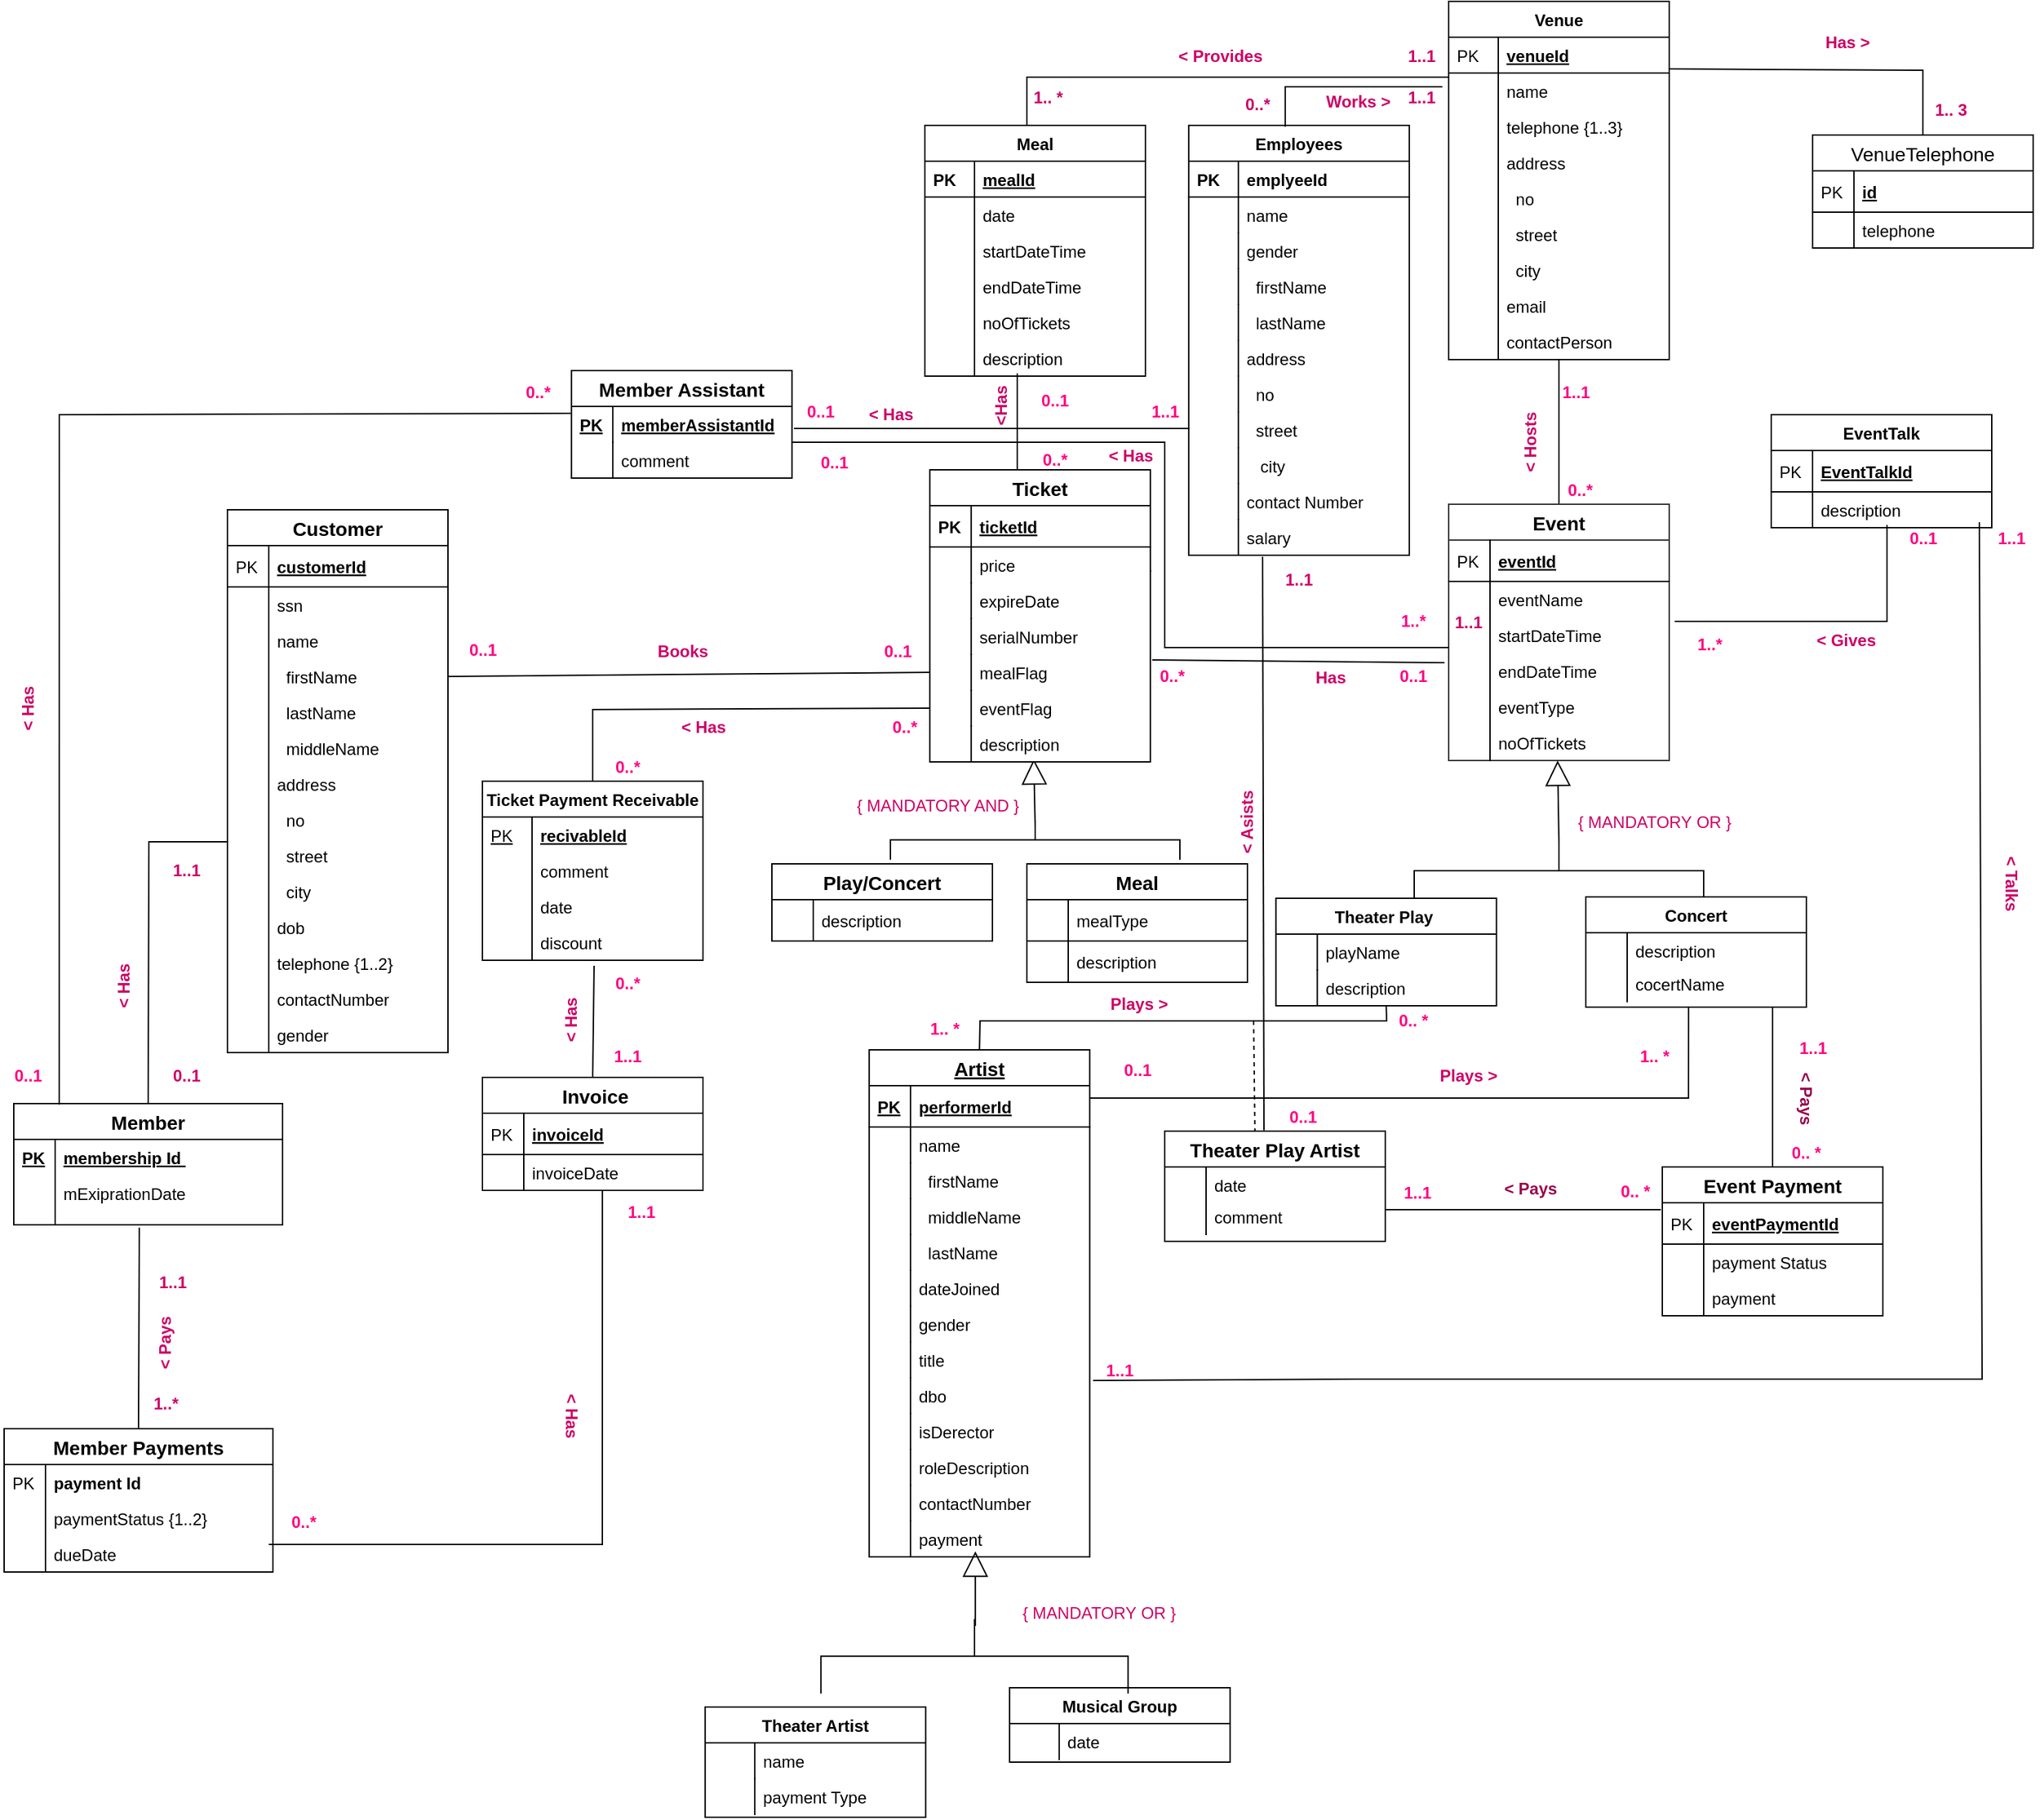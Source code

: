 <mxfile version="12.8.5" type="device"><diagram id="C5RBs43oDa-KdzZeNtuy" name="Page-1"><mxGraphModel dx="2410" dy="1742" grid="1" gridSize="10" guides="1" tooltips="1" connect="1" arrows="1" fold="1" page="1" pageScale="1" pageWidth="827" pageHeight="1169" math="0" shadow="0"><root><mxCell id="WIyWlLk6GJQsqaUBKTNV-0"/><mxCell id="WIyWlLk6GJQsqaUBKTNV-1" parent="WIyWlLk6GJQsqaUBKTNV-0"/><mxCell id="zkfFHV4jXpPFQw0GAbJ--56" value="Venue" style="swimlane;fontStyle=1;childLayout=stackLayout;horizontal=1;startSize=26;horizontalStack=0;resizeParent=1;resizeLast=0;collapsible=1;marginBottom=0;rounded=0;shadow=0;strokeWidth=1;" parent="WIyWlLk6GJQsqaUBKTNV-1" vertex="1"><mxGeometry x="326" y="-140" width="160" height="260" as="geometry"><mxRectangle x="326" y="-140" width="160" height="26" as="alternateBounds"/></mxGeometry></mxCell><mxCell id="zkfFHV4jXpPFQw0GAbJ--57" value="venueId" style="shape=partialRectangle;top=0;left=0;right=0;bottom=1;align=left;verticalAlign=top;fillColor=none;spacingLeft=40;spacingRight=4;overflow=hidden;rotatable=0;points=[[0,0.5],[1,0.5]];portConstraint=eastwest;dropTarget=0;rounded=0;shadow=0;strokeWidth=1;fontStyle=5" parent="zkfFHV4jXpPFQw0GAbJ--56" vertex="1"><mxGeometry y="26" width="160" height="26" as="geometry"/></mxCell><mxCell id="zkfFHV4jXpPFQw0GAbJ--58" value="PK" style="shape=partialRectangle;top=0;left=0;bottom=0;fillColor=none;align=left;verticalAlign=top;spacingLeft=4;spacingRight=4;overflow=hidden;rotatable=0;points=[];portConstraint=eastwest;part=1;" parent="zkfFHV4jXpPFQw0GAbJ--57" vertex="1" connectable="0"><mxGeometry width="36" height="26" as="geometry"/></mxCell><mxCell id="zkfFHV4jXpPFQw0GAbJ--59" value="name" style="shape=partialRectangle;top=0;left=0;right=0;bottom=0;align=left;verticalAlign=top;fillColor=none;spacingLeft=40;spacingRight=4;overflow=hidden;rotatable=0;points=[[0,0.5],[1,0.5]];portConstraint=eastwest;dropTarget=0;rounded=0;shadow=0;strokeWidth=1;" parent="zkfFHV4jXpPFQw0GAbJ--56" vertex="1"><mxGeometry y="52" width="160" height="26" as="geometry"/></mxCell><mxCell id="zkfFHV4jXpPFQw0GAbJ--60" value="" style="shape=partialRectangle;top=0;left=0;bottom=0;fillColor=none;align=left;verticalAlign=top;spacingLeft=4;spacingRight=4;overflow=hidden;rotatable=0;points=[];portConstraint=eastwest;part=1;" parent="zkfFHV4jXpPFQw0GAbJ--59" vertex="1" connectable="0"><mxGeometry width="36" height="26" as="geometry"/></mxCell><mxCell id="zaQbj-VYZMql2Fv5SUup-0" value="telephone {1..3}" style="shape=partialRectangle;top=0;left=0;right=0;bottom=0;align=left;verticalAlign=top;fillColor=none;spacingLeft=40;spacingRight=4;overflow=hidden;rotatable=0;points=[[0,0.5],[1,0.5]];portConstraint=eastwest;dropTarget=0;rounded=0;shadow=0;strokeWidth=1;" parent="zkfFHV4jXpPFQw0GAbJ--56" vertex="1"><mxGeometry y="78" width="160" height="26" as="geometry"/></mxCell><mxCell id="zaQbj-VYZMql2Fv5SUup-1" value="" style="shape=partialRectangle;top=0;left=0;bottom=0;fillColor=none;align=left;verticalAlign=top;spacingLeft=4;spacingRight=4;overflow=hidden;rotatable=0;points=[];portConstraint=eastwest;part=1;" parent="zaQbj-VYZMql2Fv5SUup-0" vertex="1" connectable="0"><mxGeometry width="36" height="26" as="geometry"/></mxCell><mxCell id="zkfFHV4jXpPFQw0GAbJ--61" value="address" style="shape=partialRectangle;top=0;left=0;right=0;bottom=0;align=left;verticalAlign=top;fillColor=none;spacingLeft=40;spacingRight=4;overflow=hidden;rotatable=0;points=[[0,0.5],[1,0.5]];portConstraint=eastwest;dropTarget=0;rounded=0;shadow=0;strokeWidth=1;" parent="zkfFHV4jXpPFQw0GAbJ--56" vertex="1"><mxGeometry y="104" width="160" height="26" as="geometry"/></mxCell><mxCell id="zkfFHV4jXpPFQw0GAbJ--62" value="" style="shape=partialRectangle;top=0;left=0;bottom=0;fillColor=none;align=left;verticalAlign=top;spacingLeft=4;spacingRight=4;overflow=hidden;rotatable=0;points=[];portConstraint=eastwest;part=1;" parent="zkfFHV4jXpPFQw0GAbJ--61" vertex="1" connectable="0"><mxGeometry width="36" height="26" as="geometry"/></mxCell><mxCell id="5v5EvSlflFch0NRiype8-64" value="  no" style="shape=partialRectangle;top=0;left=0;right=0;bottom=0;align=left;verticalAlign=top;fillColor=none;spacingLeft=40;spacingRight=4;overflow=hidden;rotatable=0;points=[[0,0.5],[1,0.5]];portConstraint=eastwest;dropTarget=0;rounded=0;shadow=0;strokeWidth=1;" parent="zkfFHV4jXpPFQw0GAbJ--56" vertex="1"><mxGeometry y="130" width="160" height="26" as="geometry"/></mxCell><mxCell id="5v5EvSlflFch0NRiype8-65" value="" style="shape=partialRectangle;top=0;left=0;bottom=0;fillColor=none;align=left;verticalAlign=top;spacingLeft=4;spacingRight=4;overflow=hidden;rotatable=0;points=[];portConstraint=eastwest;part=1;" parent="5v5EvSlflFch0NRiype8-64" vertex="1" connectable="0"><mxGeometry width="36" height="26" as="geometry"/></mxCell><mxCell id="5v5EvSlflFch0NRiype8-66" value="  street&#10;" style="shape=partialRectangle;top=0;left=0;right=0;bottom=0;align=left;verticalAlign=top;fillColor=none;spacingLeft=40;spacingRight=4;overflow=hidden;rotatable=0;points=[[0,0.5],[1,0.5]];portConstraint=eastwest;dropTarget=0;rounded=0;shadow=0;strokeWidth=1;" parent="zkfFHV4jXpPFQw0GAbJ--56" vertex="1"><mxGeometry y="156" width="160" height="26" as="geometry"/></mxCell><mxCell id="5v5EvSlflFch0NRiype8-67" value="" style="shape=partialRectangle;top=0;left=0;bottom=0;fillColor=none;align=left;verticalAlign=top;spacingLeft=4;spacingRight=4;overflow=hidden;rotatable=0;points=[];portConstraint=eastwest;part=1;" parent="5v5EvSlflFch0NRiype8-66" vertex="1" connectable="0"><mxGeometry width="36" height="26" as="geometry"/></mxCell><mxCell id="5v5EvSlflFch0NRiype8-68" value="  city" style="shape=partialRectangle;top=0;left=0;right=0;bottom=0;align=left;verticalAlign=top;fillColor=none;spacingLeft=40;spacingRight=4;overflow=hidden;rotatable=0;points=[[0,0.5],[1,0.5]];portConstraint=eastwest;dropTarget=0;rounded=0;shadow=0;strokeWidth=1;" parent="zkfFHV4jXpPFQw0GAbJ--56" vertex="1"><mxGeometry y="182" width="160" height="26" as="geometry"/></mxCell><mxCell id="5v5EvSlflFch0NRiype8-69" value="" style="shape=partialRectangle;top=0;left=0;bottom=0;fillColor=none;align=left;verticalAlign=top;spacingLeft=4;spacingRight=4;overflow=hidden;rotatable=0;points=[];portConstraint=eastwest;part=1;" parent="5v5EvSlflFch0NRiype8-68" vertex="1" connectable="0"><mxGeometry width="36" height="26" as="geometry"/></mxCell><mxCell id="5v5EvSlflFch0NRiype8-70" value="email" style="shape=partialRectangle;top=0;left=0;right=0;bottom=0;align=left;verticalAlign=top;fillColor=none;spacingLeft=40;spacingRight=4;overflow=hidden;rotatable=0;points=[[0,0.5],[1,0.5]];portConstraint=eastwest;dropTarget=0;rounded=0;shadow=0;strokeWidth=1;" parent="zkfFHV4jXpPFQw0GAbJ--56" vertex="1"><mxGeometry y="208" width="160" height="26" as="geometry"/></mxCell><mxCell id="5v5EvSlflFch0NRiype8-71" value="" style="shape=partialRectangle;top=0;left=0;bottom=0;fillColor=none;align=left;verticalAlign=top;spacingLeft=4;spacingRight=4;overflow=hidden;rotatable=0;points=[];portConstraint=eastwest;part=1;" parent="5v5EvSlflFch0NRiype8-70" vertex="1" connectable="0"><mxGeometry width="36" height="26" as="geometry"/></mxCell><mxCell id="5v5EvSlflFch0NRiype8-72" value="contactPerson" style="shape=partialRectangle;top=0;left=0;right=0;bottom=0;align=left;verticalAlign=top;fillColor=none;spacingLeft=40;spacingRight=4;overflow=hidden;rotatable=0;points=[[0,0.5],[1,0.5]];portConstraint=eastwest;dropTarget=0;rounded=0;shadow=0;strokeWidth=1;" parent="zkfFHV4jXpPFQw0GAbJ--56" vertex="1"><mxGeometry y="234" width="160" height="26" as="geometry"/></mxCell><mxCell id="5v5EvSlflFch0NRiype8-73" value="" style="shape=partialRectangle;top=0;left=0;bottom=0;fillColor=none;align=left;verticalAlign=top;spacingLeft=4;spacingRight=4;overflow=hidden;rotatable=0;points=[];portConstraint=eastwest;part=1;" parent="5v5EvSlflFch0NRiype8-72" vertex="1" connectable="0"><mxGeometry width="36" height="26" as="geometry"/></mxCell><mxCell id="zkfFHV4jXpPFQw0GAbJ--64" value="Meal" style="swimlane;fontStyle=1;childLayout=stackLayout;horizontal=1;startSize=26;horizontalStack=0;resizeParent=1;resizeLast=0;collapsible=1;marginBottom=0;rounded=0;shadow=0;strokeWidth=1;" parent="WIyWlLk6GJQsqaUBKTNV-1" vertex="1"><mxGeometry x="-54.01" y="-50" width="160" height="182" as="geometry"><mxRectangle x="260" y="270" width="160" height="26" as="alternateBounds"/></mxGeometry></mxCell><mxCell id="zkfFHV4jXpPFQw0GAbJ--65" value="mealId" style="shape=partialRectangle;top=0;left=0;right=0;bottom=1;align=left;verticalAlign=top;fillColor=none;spacingLeft=40;spacingRight=4;overflow=hidden;rotatable=0;points=[[0,0.5],[1,0.5]];portConstraint=eastwest;dropTarget=0;rounded=0;shadow=0;strokeWidth=1;fontStyle=5" parent="zkfFHV4jXpPFQw0GAbJ--64" vertex="1"><mxGeometry y="26" width="160" height="26" as="geometry"/></mxCell><mxCell id="zkfFHV4jXpPFQw0GAbJ--66" value="PK" style="shape=partialRectangle;top=0;left=0;bottom=0;fillColor=none;align=left;verticalAlign=top;spacingLeft=4;spacingRight=4;overflow=hidden;rotatable=0;points=[];portConstraint=eastwest;part=1;fontStyle=1" parent="zkfFHV4jXpPFQw0GAbJ--65" vertex="1" connectable="0"><mxGeometry width="36" height="26" as="geometry"/></mxCell><mxCell id="zkfFHV4jXpPFQw0GAbJ--69" value="date" style="shape=partialRectangle;top=0;left=0;right=0;bottom=0;align=left;verticalAlign=top;fillColor=none;spacingLeft=40;spacingRight=4;overflow=hidden;rotatable=0;points=[[0,0.5],[1,0.5]];portConstraint=eastwest;dropTarget=0;rounded=0;shadow=0;strokeWidth=1;" parent="zkfFHV4jXpPFQw0GAbJ--64" vertex="1"><mxGeometry y="52" width="160" height="26" as="geometry"/></mxCell><mxCell id="zkfFHV4jXpPFQw0GAbJ--70" value="" style="shape=partialRectangle;top=0;left=0;bottom=0;fillColor=none;align=left;verticalAlign=top;spacingLeft=4;spacingRight=4;overflow=hidden;rotatable=0;points=[];portConstraint=eastwest;part=1;" parent="zkfFHV4jXpPFQw0GAbJ--69" vertex="1" connectable="0"><mxGeometry width="36" height="26" as="geometry"/></mxCell><mxCell id="5v5EvSlflFch0NRiype8-76" value="startDateTime" style="shape=partialRectangle;top=0;left=0;right=0;bottom=0;align=left;verticalAlign=top;fillColor=none;spacingLeft=40;spacingRight=4;overflow=hidden;rotatable=0;points=[[0,0.5],[1,0.5]];portConstraint=eastwest;dropTarget=0;rounded=0;shadow=0;strokeWidth=1;" parent="zkfFHV4jXpPFQw0GAbJ--64" vertex="1"><mxGeometry y="78" width="160" height="26" as="geometry"/></mxCell><mxCell id="5v5EvSlflFch0NRiype8-77" value="" style="shape=partialRectangle;top=0;left=0;bottom=0;fillColor=none;align=left;verticalAlign=top;spacingLeft=4;spacingRight=4;overflow=hidden;rotatable=0;points=[];portConstraint=eastwest;part=1;" parent="5v5EvSlflFch0NRiype8-76" vertex="1" connectable="0"><mxGeometry width="36" height="26" as="geometry"/></mxCell><mxCell id="5v5EvSlflFch0NRiype8-78" value="endDateTime" style="shape=partialRectangle;top=0;left=0;right=0;bottom=0;align=left;verticalAlign=top;fillColor=none;spacingLeft=40;spacingRight=4;overflow=hidden;rotatable=0;points=[[0,0.5],[1,0.5]];portConstraint=eastwest;dropTarget=0;rounded=0;shadow=0;strokeWidth=1;" parent="zkfFHV4jXpPFQw0GAbJ--64" vertex="1"><mxGeometry y="104" width="160" height="26" as="geometry"/></mxCell><mxCell id="5v5EvSlflFch0NRiype8-79" value="" style="shape=partialRectangle;top=0;left=0;bottom=0;fillColor=none;align=left;verticalAlign=top;spacingLeft=4;spacingRight=4;overflow=hidden;rotatable=0;points=[];portConstraint=eastwest;part=1;" parent="5v5EvSlflFch0NRiype8-78" vertex="1" connectable="0"><mxGeometry width="36" height="26" as="geometry"/></mxCell><mxCell id="cKQl0GHIY5TOrZtNUGfW-83" value="noOfTickets" style="shape=partialRectangle;top=0;left=0;right=0;bottom=0;align=left;verticalAlign=top;fillColor=none;spacingLeft=40;spacingRight=4;overflow=hidden;rotatable=0;points=[[0,0.5],[1,0.5]];portConstraint=eastwest;dropTarget=0;rounded=0;shadow=0;strokeWidth=1;" parent="zkfFHV4jXpPFQw0GAbJ--64" vertex="1"><mxGeometry y="130" width="160" height="26" as="geometry"/></mxCell><mxCell id="cKQl0GHIY5TOrZtNUGfW-84" value="" style="shape=partialRectangle;top=0;left=0;bottom=0;fillColor=none;align=left;verticalAlign=top;spacingLeft=4;spacingRight=4;overflow=hidden;rotatable=0;points=[];portConstraint=eastwest;part=1;" parent="cKQl0GHIY5TOrZtNUGfW-83" vertex="1" connectable="0"><mxGeometry width="36" height="26" as="geometry"/></mxCell><mxCell id="w4gQo5eckzJTSlusxo6I-86" value="description" style="shape=partialRectangle;top=0;left=0;right=0;bottom=0;align=left;verticalAlign=top;fillColor=none;spacingLeft=40;spacingRight=4;overflow=hidden;rotatable=0;points=[[0,0.5],[1,0.5]];portConstraint=eastwest;dropTarget=0;rounded=0;shadow=0;strokeWidth=1;" parent="zkfFHV4jXpPFQw0GAbJ--64" vertex="1"><mxGeometry y="156" width="160" height="26" as="geometry"/></mxCell><mxCell id="w4gQo5eckzJTSlusxo6I-87" value="" style="shape=partialRectangle;top=0;left=0;bottom=0;fillColor=none;align=left;verticalAlign=top;spacingLeft=4;spacingRight=4;overflow=hidden;rotatable=0;points=[];portConstraint=eastwest;part=1;" parent="w4gQo5eckzJTSlusxo6I-86" vertex="1" connectable="0"><mxGeometry width="36" height="26" as="geometry"/></mxCell><mxCell id="5v5EvSlflFch0NRiype8-22" value="" style="html=1;shape=mxgraph.flowchart.annotation_2;align=left;labelPosition=right;rotation=90;" parent="WIyWlLk6GJQsqaUBKTNV-1" vertex="1"><mxGeometry x="381.18" y="386" width="49.63" height="210" as="geometry"/></mxCell><mxCell id="5v5EvSlflFch0NRiype8-24" value="Theater Play " style="swimlane;fontStyle=1;childLayout=stackLayout;horizontal=1;startSize=26;horizontalStack=0;resizeParent=1;resizeLast=0;collapsible=1;marginBottom=0;rounded=0;shadow=0;strokeWidth=1;" parent="WIyWlLk6GJQsqaUBKTNV-1" vertex="1"><mxGeometry x="200.69" y="511" width="160" height="78" as="geometry"><mxRectangle x="200.69" y="416" width="160" height="26" as="alternateBounds"/></mxGeometry></mxCell><mxCell id="cKQl0GHIY5TOrZtNUGfW-3" value="playName" style="shape=partialRectangle;top=0;left=0;right=0;bottom=0;align=left;verticalAlign=top;fillColor=none;spacingLeft=34;spacingRight=4;overflow=hidden;rotatable=0;points=[[0,0.5],[1,0.5]];portConstraint=eastwest;dropTarget=0;fontSize=12;" parent="5v5EvSlflFch0NRiype8-24" vertex="1"><mxGeometry y="26" width="160" height="26" as="geometry"/></mxCell><mxCell id="cKQl0GHIY5TOrZtNUGfW-4" value="" style="shape=partialRectangle;top=0;left=0;bottom=0;fillColor=none;align=left;verticalAlign=top;spacingLeft=4;spacingRight=4;overflow=hidden;rotatable=0;points=[];portConstraint=eastwest;part=1;fontSize=12;" parent="cKQl0GHIY5TOrZtNUGfW-3" vertex="1" connectable="0"><mxGeometry width="30" height="26" as="geometry"/></mxCell><mxCell id="cKQl0GHIY5TOrZtNUGfW-11" value="description" style="shape=partialRectangle;top=0;left=0;right=0;bottom=0;align=left;verticalAlign=top;fillColor=none;spacingLeft=34;spacingRight=4;overflow=hidden;rotatable=0;points=[[0,0.5],[1,0.5]];portConstraint=eastwest;dropTarget=0;fontSize=12;" parent="5v5EvSlflFch0NRiype8-24" vertex="1"><mxGeometry y="52" width="160" height="26" as="geometry"/></mxCell><mxCell id="cKQl0GHIY5TOrZtNUGfW-12" value="" style="shape=partialRectangle;top=0;left=0;bottom=0;fillColor=none;align=left;verticalAlign=top;spacingLeft=4;spacingRight=4;overflow=hidden;rotatable=0;points=[];portConstraint=eastwest;part=1;fontSize=12;" parent="cKQl0GHIY5TOrZtNUGfW-11" vertex="1" connectable="0"><mxGeometry width="30" height="26" as="geometry"/></mxCell><mxCell id="5v5EvSlflFch0NRiype8-31" value="Concert" style="swimlane;fontStyle=1;childLayout=stackLayout;horizontal=1;startSize=26;horizontalStack=0;resizeParent=1;resizeLast=0;collapsible=1;marginBottom=0;rounded=0;shadow=0;strokeWidth=1;" parent="WIyWlLk6GJQsqaUBKTNV-1" vertex="1"><mxGeometry x="425.5" y="510" width="160" height="80" as="geometry"><mxRectangle x="260" y="270" width="160" height="26" as="alternateBounds"/></mxGeometry></mxCell><mxCell id="cKQl0GHIY5TOrZtNUGfW-13" value="description" style="shape=partialRectangle;top=0;left=0;right=0;bottom=0;align=left;verticalAlign=top;fillColor=none;spacingLeft=34;spacingRight=4;overflow=hidden;rotatable=0;points=[[0,0.5],[1,0.5]];portConstraint=eastwest;dropTarget=0;fontSize=12;" parent="5v5EvSlflFch0NRiype8-31" vertex="1"><mxGeometry y="26" width="160" height="26" as="geometry"/></mxCell><mxCell id="cKQl0GHIY5TOrZtNUGfW-14" value="" style="shape=partialRectangle;top=0;left=0;bottom=0;fillColor=none;align=left;verticalAlign=top;spacingLeft=4;spacingRight=4;overflow=hidden;rotatable=0;points=[];portConstraint=eastwest;part=1;fontSize=12;" parent="cKQl0GHIY5TOrZtNUGfW-13" vertex="1" connectable="0"><mxGeometry width="30" height="26" as="geometry"/></mxCell><mxCell id="5v5EvSlflFch0NRiype8-44" value="&lt;font color=&quot;#cc0066&quot;&gt;&lt;b&gt;1..1&lt;/b&gt;&lt;/font&gt;" style="text;html=1;align=center;verticalAlign=middle;resizable=0;points=[];autosize=1;" parent="WIyWlLk6GJQsqaUBKTNV-1" vertex="1"><mxGeometry x="286" y="-110" width="40" height="20" as="geometry"/></mxCell><mxCell id="5v5EvSlflFch0NRiype8-45" value="&lt;blockquote&gt;&lt;font color=&quot;#cc0066&quot;&gt;&lt;b&gt;1.. *&lt;/b&gt;&lt;/font&gt;&lt;/blockquote&gt;" style="text;html=1;align=center;verticalAlign=middle;resizable=0;points=[];autosize=1;" parent="WIyWlLk6GJQsqaUBKTNV-1" vertex="1"><mxGeometry x="-25" y="-90" width="120" height="40" as="geometry"/></mxCell><mxCell id="5v5EvSlflFch0NRiype8-47" value="&lt;font color=&quot;#cc0066&quot;&gt;&amp;lt; Provides&lt;/font&gt;" style="text;html=1;align=center;verticalAlign=middle;resizable=0;points=[];autosize=1;rotation=0;fontStyle=1" parent="WIyWlLk6GJQsqaUBKTNV-1" vertex="1"><mxGeometry x="120" y="-110" width="80" height="20" as="geometry"/></mxCell><mxCell id="5v5EvSlflFch0NRiype8-50" value="" style="endArrow=none;html=1;rounded=0;entryX=0;entryY=1.115;entryDx=0;entryDy=0;entryPerimeter=0;" parent="WIyWlLk6GJQsqaUBKTNV-1" target="zkfFHV4jXpPFQw0GAbJ--57" edge="1"><mxGeometry relative="1" as="geometry"><mxPoint x="20" y="-50" as="sourcePoint"/><mxPoint x="320" y="-140" as="targetPoint"/><Array as="points"><mxPoint x="20" y="-60"/><mxPoint x="20" y="-85"/><mxPoint x="40" y="-85"/></Array></mxGeometry></mxCell><mxCell id="5v5EvSlflFch0NRiype8-51" value="" style="endArrow=none;html=1;rounded=0;" parent="WIyWlLk6GJQsqaUBKTNV-1" source="5v5EvSlflFch0NRiype8-72" target="5v5EvSlflFch0NRiype8-95" edge="1"><mxGeometry relative="1" as="geometry"><mxPoint x="402.96" y="124.004" as="sourcePoint"/><mxPoint x="403" y="230" as="targetPoint"/><Array as="points"/></mxGeometry></mxCell><mxCell id="5v5EvSlflFch0NRiype8-58" value="&lt;font color=&quot;#ff0080&quot;&gt;&lt;b&gt;1..1&lt;/b&gt;&lt;/font&gt;" style="text;html=1;align=center;verticalAlign=middle;resizable=0;points=[];autosize=1;" parent="WIyWlLk6GJQsqaUBKTNV-1" vertex="1"><mxGeometry x="398" y="134" width="40" height="20" as="geometry"/></mxCell><mxCell id="5v5EvSlflFch0NRiype8-59" value="&lt;font color=&quot;#ff0080&quot;&gt;&lt;b&gt;0..*&lt;/b&gt;&lt;/font&gt;" style="text;html=1;align=center;verticalAlign=middle;resizable=0;points=[];autosize=1;" parent="WIyWlLk6GJQsqaUBKTNV-1" vertex="1"><mxGeometry x="405.5" y="205" width="30" height="20" as="geometry"/></mxCell><mxCell id="5v5EvSlflFch0NRiype8-60" value="&lt;font color=&quot;#cc0066&quot;&gt;&amp;lt; Hosts&lt;/font&gt;" style="text;html=1;align=center;verticalAlign=middle;resizable=0;points=[];autosize=1;rotation=-90;fontStyle=1" parent="WIyWlLk6GJQsqaUBKTNV-1" vertex="1"><mxGeometry x="355.32" y="170" width="60" height="20" as="geometry"/></mxCell><mxCell id="5v5EvSlflFch0NRiype8-95" value="Event" style="swimlane;fontStyle=1;childLayout=stackLayout;horizontal=1;startSize=26;fillColor=#FFFFFF;horizontalStack=0;resizeParent=1;resizeParentMax=0;resizeLast=0;collapsible=1;marginBottom=0;swimlaneFillColor=#ffffff;align=center;fontSize=14;strokeColor=#333333;" parent="WIyWlLk6GJQsqaUBKTNV-1" vertex="1"><mxGeometry x="326" y="225" width="160" height="186" as="geometry"><mxRectangle x="368" y="225" width="70" height="26" as="alternateBounds"/></mxGeometry></mxCell><mxCell id="5v5EvSlflFch0NRiype8-96" value="eventId" style="shape=partialRectangle;top=0;left=0;right=0;bottom=1;align=left;verticalAlign=middle;fillColor=none;spacingLeft=34;spacingRight=4;overflow=hidden;rotatable=0;points=[[0,0.5],[1,0.5]];portConstraint=eastwest;dropTarget=0;fontStyle=5;fontSize=12;" parent="5v5EvSlflFch0NRiype8-95" vertex="1"><mxGeometry y="26" width="160" height="30" as="geometry"/></mxCell><mxCell id="5v5EvSlflFch0NRiype8-97" value="PK" style="shape=partialRectangle;top=0;left=0;bottom=0;fillColor=none;align=left;verticalAlign=middle;spacingLeft=4;spacingRight=4;overflow=hidden;rotatable=0;points=[];portConstraint=eastwest;part=1;fontSize=12;" parent="5v5EvSlflFch0NRiype8-96" vertex="1" connectable="0"><mxGeometry width="30" height="30" as="geometry"/></mxCell><mxCell id="5v5EvSlflFch0NRiype8-98" value="eventName" style="shape=partialRectangle;top=0;left=0;right=0;bottom=0;align=left;verticalAlign=top;fillColor=none;spacingLeft=34;spacingRight=4;overflow=hidden;rotatable=0;points=[[0,0.5],[1,0.5]];portConstraint=eastwest;dropTarget=0;fontSize=12;" parent="5v5EvSlflFch0NRiype8-95" vertex="1"><mxGeometry y="56" width="160" height="26" as="geometry"/></mxCell><mxCell id="5v5EvSlflFch0NRiype8-99" value="" style="shape=partialRectangle;top=0;left=0;bottom=0;fillColor=none;align=left;verticalAlign=top;spacingLeft=4;spacingRight=4;overflow=hidden;rotatable=0;points=[];portConstraint=eastwest;part=1;fontSize=12;" parent="5v5EvSlflFch0NRiype8-98" vertex="1" connectable="0"><mxGeometry width="30" height="26" as="geometry"/></mxCell><mxCell id="5v5EvSlflFch0NRiype8-172" value="startDateTime" style="shape=partialRectangle;top=0;left=0;right=0;bottom=0;align=left;verticalAlign=top;fillColor=none;spacingLeft=34;spacingRight=4;overflow=hidden;rotatable=0;points=[[0,0.5],[1,0.5]];portConstraint=eastwest;dropTarget=0;fontSize=12;" parent="5v5EvSlflFch0NRiype8-95" vertex="1"><mxGeometry y="82" width="160" height="26" as="geometry"/></mxCell><mxCell id="5v5EvSlflFch0NRiype8-173" value="" style="shape=partialRectangle;top=0;left=0;bottom=0;fillColor=none;align=left;verticalAlign=top;spacingLeft=4;spacingRight=4;overflow=hidden;rotatable=0;points=[];portConstraint=eastwest;part=1;fontSize=12;" parent="5v5EvSlflFch0NRiype8-172" vertex="1" connectable="0"><mxGeometry width="30" height="26" as="geometry"/></mxCell><mxCell id="5v5EvSlflFch0NRiype8-174" value="endDateTime" style="shape=partialRectangle;top=0;left=0;right=0;bottom=0;align=left;verticalAlign=top;fillColor=none;spacingLeft=34;spacingRight=4;overflow=hidden;rotatable=0;points=[[0,0.5],[1,0.5]];portConstraint=eastwest;dropTarget=0;fontSize=12;" parent="5v5EvSlflFch0NRiype8-95" vertex="1"><mxGeometry y="108" width="160" height="26" as="geometry"/></mxCell><mxCell id="5v5EvSlflFch0NRiype8-175" value="" style="shape=partialRectangle;top=0;left=0;bottom=0;fillColor=none;align=left;verticalAlign=top;spacingLeft=4;spacingRight=4;overflow=hidden;rotatable=0;points=[];portConstraint=eastwest;part=1;fontSize=12;" parent="5v5EvSlflFch0NRiype8-174" vertex="1" connectable="0"><mxGeometry width="30" height="26" as="geometry"/></mxCell><mxCell id="5v5EvSlflFch0NRiype8-176" value="eventType" style="shape=partialRectangle;top=0;left=0;right=0;bottom=0;align=left;verticalAlign=top;fillColor=none;spacingLeft=34;spacingRight=4;overflow=hidden;rotatable=0;points=[[0,0.5],[1,0.5]];portConstraint=eastwest;dropTarget=0;fontSize=12;" parent="5v5EvSlflFch0NRiype8-95" vertex="1"><mxGeometry y="134" width="160" height="26" as="geometry"/></mxCell><mxCell id="5v5EvSlflFch0NRiype8-177" value="" style="shape=partialRectangle;top=0;left=0;bottom=0;fillColor=none;align=left;verticalAlign=top;spacingLeft=4;spacingRight=4;overflow=hidden;rotatable=0;points=[];portConstraint=eastwest;part=1;fontSize=12;" parent="5v5EvSlflFch0NRiype8-176" vertex="1" connectable="0"><mxGeometry width="30" height="26" as="geometry"/></mxCell><mxCell id="cKQl0GHIY5TOrZtNUGfW-85" value="noOfTickets" style="shape=partialRectangle;top=0;left=0;right=0;bottom=0;align=left;verticalAlign=top;fillColor=none;spacingLeft=34;spacingRight=4;overflow=hidden;rotatable=0;points=[[0,0.5],[1,0.5]];portConstraint=eastwest;dropTarget=0;fontSize=12;" parent="5v5EvSlflFch0NRiype8-95" vertex="1"><mxGeometry y="160" width="160" height="26" as="geometry"/></mxCell><mxCell id="cKQl0GHIY5TOrZtNUGfW-86" value="" style="shape=partialRectangle;top=0;left=0;bottom=0;fillColor=none;align=left;verticalAlign=top;spacingLeft=4;spacingRight=4;overflow=hidden;rotatable=0;points=[];portConstraint=eastwest;part=1;fontSize=12;" parent="cKQl0GHIY5TOrZtNUGfW-85" vertex="1" connectable="0"><mxGeometry width="30" height="26" as="geometry"/></mxCell><mxCell id="5v5EvSlflFch0NRiype8-113" value="" style="endArrow=block;endSize=16;endFill=0;html=1;fontStyle=1;exitX=0;exitY=0.5;exitDx=0;exitDy=0;exitPerimeter=0;entryX=0.494;entryY=1;entryDx=0;entryDy=0;entryPerimeter=0;" parent="WIyWlLk6GJQsqaUBKTNV-1" target="cKQl0GHIY5TOrZtNUGfW-85" edge="1"><mxGeometry x="0.077" width="160" relative="1" as="geometry"><mxPoint x="405.995" y="471.185" as="sourcePoint"/><mxPoint x="404" y="420" as="targetPoint"/><Array as="points"/><mxPoint as="offset"/></mxGeometry></mxCell><mxCell id="5v5EvSlflFch0NRiype8-115" value="&lt;font color=&quot;#cc0066&quot;&gt;{ MANDATORY&amp;nbsp;OR }&lt;/font&gt;" style="text;html=1;align=center;verticalAlign=middle;resizable=0;points=[];autosize=1;" parent="WIyWlLk6GJQsqaUBKTNV-1" vertex="1"><mxGeometry x="410" y="446" width="130" height="20" as="geometry"/></mxCell><mxCell id="5v5EvSlflFch0NRiype8-120" value="Theater Artist" style="swimlane;fontStyle=1;childLayout=stackLayout;horizontal=1;startSize=26;horizontalStack=0;resizeParent=1;resizeLast=0;collapsible=1;marginBottom=0;rounded=0;shadow=0;strokeWidth=1;" parent="WIyWlLk6GJQsqaUBKTNV-1" vertex="1"><mxGeometry x="-213.4" y="1098" width="160" height="80" as="geometry"><mxRectangle x="260" y="270" width="160" height="26" as="alternateBounds"/></mxGeometry></mxCell><mxCell id="5v5EvSlflFch0NRiype8-123" value="name" style="shape=partialRectangle;top=0;left=0;right=0;bottom=0;align=left;verticalAlign=top;fillColor=none;spacingLeft=40;spacingRight=4;overflow=hidden;rotatable=0;points=[[0,0.5],[1,0.5]];portConstraint=eastwest;dropTarget=0;rounded=0;shadow=0;strokeWidth=1;" parent="5v5EvSlflFch0NRiype8-120" vertex="1"><mxGeometry y="26" width="160" height="26" as="geometry"/></mxCell><mxCell id="5v5EvSlflFch0NRiype8-124" value="" style="shape=partialRectangle;top=0;left=0;bottom=0;fillColor=none;align=left;verticalAlign=top;spacingLeft=4;spacingRight=4;overflow=hidden;rotatable=0;points=[];portConstraint=eastwest;part=1;" parent="5v5EvSlflFch0NRiype8-123" vertex="1" connectable="0"><mxGeometry width="36" height="26" as="geometry"/></mxCell><mxCell id="5v5EvSlflFch0NRiype8-137" value="payment Type " style="shape=partialRectangle;top=0;left=0;right=0;bottom=0;align=left;verticalAlign=top;fillColor=none;spacingLeft=40;spacingRight=4;overflow=hidden;rotatable=0;points=[[0,0.5],[1,0.5]];portConstraint=eastwest;dropTarget=0;rounded=0;shadow=0;strokeWidth=1;" parent="5v5EvSlflFch0NRiype8-120" vertex="1"><mxGeometry y="52" width="160" height="26" as="geometry"/></mxCell><mxCell id="5v5EvSlflFch0NRiype8-138" value="" style="shape=partialRectangle;top=0;left=0;bottom=0;fillColor=none;align=left;verticalAlign=top;spacingLeft=4;spacingRight=4;overflow=hidden;rotatable=0;points=[];portConstraint=eastwest;part=1;" parent="5v5EvSlflFch0NRiype8-137" vertex="1" connectable="0"><mxGeometry width="36" height="26" as="geometry"/></mxCell><mxCell id="5v5EvSlflFch0NRiype8-125" value="Musical Group" style="swimlane;fontStyle=1;childLayout=stackLayout;horizontal=1;startSize=26;horizontalStack=0;resizeParent=1;resizeLast=0;collapsible=1;marginBottom=0;rounded=0;shadow=0;strokeWidth=1;" parent="WIyWlLk6GJQsqaUBKTNV-1" vertex="1"><mxGeometry x="7.41" y="1084" width="160" height="54" as="geometry"><mxRectangle x="260" y="270" width="160" height="26" as="alternateBounds"/></mxGeometry></mxCell><mxCell id="5v5EvSlflFch0NRiype8-161" value="date" style="shape=partialRectangle;top=0;left=0;right=0;bottom=0;align=left;verticalAlign=top;fillColor=none;spacingLeft=40;spacingRight=4;overflow=hidden;rotatable=0;points=[[0,0.5],[1,0.5]];portConstraint=eastwest;dropTarget=0;rounded=0;shadow=0;strokeWidth=1;" parent="5v5EvSlflFch0NRiype8-125" vertex="1"><mxGeometry y="26" width="160" height="26" as="geometry"/></mxCell><mxCell id="5v5EvSlflFch0NRiype8-162" value="" style="shape=partialRectangle;top=0;left=0;bottom=0;fillColor=none;align=left;verticalAlign=top;spacingLeft=4;spacingRight=4;overflow=hidden;rotatable=0;points=[];portConstraint=eastwest;part=1;" parent="5v5EvSlflFch0NRiype8-161" vertex="1" connectable="0"><mxGeometry width="36" height="26" as="geometry"/></mxCell><mxCell id="5v5EvSlflFch0NRiype8-132" value="&lt;font color=&quot;#ff0080&quot;&gt;&lt;b&gt;1.. *&lt;/b&gt;&lt;/font&gt;" style="text;html=1;align=center;verticalAlign=middle;resizable=0;points=[];autosize=1;" parent="WIyWlLk6GJQsqaUBKTNV-1" vertex="1"><mxGeometry x="455" y="616" width="40" height="20" as="geometry"/></mxCell><mxCell id="5v5EvSlflFch0NRiype8-133" value="&lt;font color=&quot;#ff0080&quot;&gt;&lt;b&gt;0..1&lt;/b&gt;&lt;/font&gt;" style="text;html=1;align=center;verticalAlign=middle;resizable=0;points=[];autosize=1;" parent="WIyWlLk6GJQsqaUBKTNV-1" vertex="1"><mxGeometry x="80" y="626" width="40" height="20" as="geometry"/></mxCell><mxCell id="5v5EvSlflFch0NRiype8-134" value="&lt;font color=&quot;#cc0066&quot;&gt;Plays &amp;gt;&lt;/font&gt;" style="text;html=1;align=center;verticalAlign=middle;resizable=0;points=[];autosize=1;rotation=0;fontStyle=1" parent="WIyWlLk6GJQsqaUBKTNV-1" vertex="1"><mxGeometry x="310" y="630" width="60" height="20" as="geometry"/></mxCell><mxCell id="5v5EvSlflFch0NRiype8-136" value="&lt;font color=&quot;#ff0080&quot;&gt;&lt;b&gt;0.. *&lt;/b&gt;&lt;/font&gt;" style="text;html=1;align=center;verticalAlign=middle;resizable=0;points=[];autosize=1;" parent="WIyWlLk6GJQsqaUBKTNV-1" vertex="1"><mxGeometry x="280" y="590" width="40" height="20" as="geometry"/></mxCell><mxCell id="5v5EvSlflFch0NRiype8-139" value="&lt;font color=&quot;#cc0066&quot;&gt;Plays &amp;gt;&lt;/font&gt;" style="text;html=1;align=center;verticalAlign=middle;resizable=0;points=[];autosize=1;rotation=0;fontStyle=1" parent="WIyWlLk6GJQsqaUBKTNV-1" vertex="1"><mxGeometry x="71.41" y="578" width="60" height="20" as="geometry"/></mxCell><mxCell id="5v5EvSlflFch0NRiype8-140" value="&lt;font color=&quot;#ff0080&quot;&gt;&lt;b&gt;1.. *&lt;/b&gt;&lt;/font&gt;" style="text;html=1;align=center;verticalAlign=middle;resizable=0;points=[];autosize=1;" parent="WIyWlLk6GJQsqaUBKTNV-1" vertex="1"><mxGeometry x="-60" y="596" width="40" height="20" as="geometry"/></mxCell><mxCell id="5v5EvSlflFch0NRiype8-141" value="" style="endArrow=none;dashed=1;html=1;" parent="WIyWlLk6GJQsqaUBKTNV-1" edge="1"><mxGeometry width="50" height="50" relative="1" as="geometry"><mxPoint x="184.5" y="600" as="sourcePoint"/><mxPoint x="186" y="730" as="targetPoint"/><Array as="points"/></mxGeometry></mxCell><mxCell id="5v5EvSlflFch0NRiype8-178" value="Theater Play Artist" style="swimlane;fontStyle=1;childLayout=stackLayout;horizontal=1;startSize=26;fillColor=#FFFFFF;horizontalStack=0;resizeParent=1;resizeParentMax=0;resizeLast=0;collapsible=1;marginBottom=0;swimlaneFillColor=#ffffff;align=center;fontSize=14;strokeColor=#000000;" parent="WIyWlLk6GJQsqaUBKTNV-1" vertex="1"><mxGeometry x="120" y="680" width="160" height="80" as="geometry"/></mxCell><mxCell id="5v5EvSlflFch0NRiype8-189" value="Event Payment" style="swimlane;fontStyle=1;childLayout=stackLayout;horizontal=1;startSize=26;fillColor=#FFFFFF;horizontalStack=0;resizeParent=1;resizeParentMax=0;resizeLast=0;collapsible=1;marginBottom=0;swimlaneFillColor=#ffffff;align=center;fontSize=14;strokeColor=#000000;" parent="WIyWlLk6GJQsqaUBKTNV-1" vertex="1"><mxGeometry x="481" y="706" width="160" height="108" as="geometry"/></mxCell><mxCell id="5v5EvSlflFch0NRiype8-190" value="eventPaymentId" style="shape=partialRectangle;top=0;left=0;right=0;bottom=1;align=left;verticalAlign=middle;fillColor=none;spacingLeft=34;spacingRight=4;overflow=hidden;rotatable=0;points=[[0,0.5],[1,0.5]];portConstraint=eastwest;dropTarget=0;fontStyle=5;fontSize=12;" parent="5v5EvSlflFch0NRiype8-189" vertex="1"><mxGeometry y="26" width="160" height="30" as="geometry"/></mxCell><mxCell id="5v5EvSlflFch0NRiype8-191" value="PK" style="shape=partialRectangle;top=0;left=0;bottom=0;fillColor=none;align=left;verticalAlign=middle;spacingLeft=4;spacingRight=4;overflow=hidden;rotatable=0;points=[];portConstraint=eastwest;part=1;fontSize=12;" parent="5v5EvSlflFch0NRiype8-190" vertex="1" connectable="0"><mxGeometry width="30" height="30" as="geometry"/></mxCell><mxCell id="5v5EvSlflFch0NRiype8-231" value="payment Status" style="shape=partialRectangle;top=0;left=0;right=0;bottom=0;align=left;verticalAlign=top;fillColor=none;spacingLeft=34;spacingRight=4;overflow=hidden;rotatable=0;points=[[0,0.5],[1,0.5]];portConstraint=eastwest;dropTarget=0;fontSize=12;" parent="5v5EvSlflFch0NRiype8-189" vertex="1"><mxGeometry y="56" width="160" height="26" as="geometry"/></mxCell><mxCell id="5v5EvSlflFch0NRiype8-232" value="" style="shape=partialRectangle;top=0;left=0;bottom=0;fillColor=none;align=left;verticalAlign=top;spacingLeft=4;spacingRight=4;overflow=hidden;rotatable=0;points=[];portConstraint=eastwest;part=1;fontSize=12;" parent="5v5EvSlflFch0NRiype8-231" vertex="1" connectable="0"><mxGeometry width="30" height="26" as="geometry"/></mxCell><mxCell id="w4gQo5eckzJTSlusxo6I-10" value="payment" style="shape=partialRectangle;top=0;left=0;right=0;bottom=0;align=left;verticalAlign=top;fillColor=none;spacingLeft=34;spacingRight=4;overflow=hidden;rotatable=0;points=[[0,0.5],[1,0.5]];portConstraint=eastwest;dropTarget=0;fontSize=12;" parent="5v5EvSlflFch0NRiype8-189" vertex="1"><mxGeometry y="82" width="160" height="26" as="geometry"/></mxCell><mxCell id="w4gQo5eckzJTSlusxo6I-11" value="" style="shape=partialRectangle;top=0;left=0;bottom=0;fillColor=none;align=left;verticalAlign=top;spacingLeft=4;spacingRight=4;overflow=hidden;rotatable=0;points=[];portConstraint=eastwest;part=1;fontSize=12;" parent="w4gQo5eckzJTSlusxo6I-10" vertex="1" connectable="0"><mxGeometry width="30" height="26" as="geometry"/></mxCell><mxCell id="5v5EvSlflFch0NRiype8-198" value="" style="endArrow=none;html=1;rounded=0;" parent="WIyWlLk6GJQsqaUBKTNV-1" edge="1"><mxGeometry relative="1" as="geometry"><mxPoint x="280" y="737" as="sourcePoint"/><mxPoint x="480" y="737" as="targetPoint"/></mxGeometry></mxCell><mxCell id="5v5EvSlflFch0NRiype8-199" value="&lt;font color=&quot;#99004d&quot;&gt;&amp;lt; Pays&lt;/font&gt;" style="text;html=1;align=center;verticalAlign=middle;resizable=0;points=[];autosize=1;fontStyle=1;rotation=90;" parent="WIyWlLk6GJQsqaUBKTNV-1" vertex="1"><mxGeometry x="560" y="646" width="50" height="20" as="geometry"/></mxCell><mxCell id="5v5EvSlflFch0NRiype8-200" value="" style="endArrow=none;html=1;rounded=0;entryX=0.5;entryY=0;entryDx=0;entryDy=0;" parent="WIyWlLk6GJQsqaUBKTNV-1" target="5v5EvSlflFch0NRiype8-189" edge="1"><mxGeometry relative="1" as="geometry"><mxPoint x="561" y="590" as="sourcePoint"/><mxPoint x="750" y="570" as="targetPoint"/><Array as="points"/></mxGeometry></mxCell><mxCell id="5v5EvSlflFch0NRiype8-201" value="&lt;font color=&quot;#99004d&quot;&gt;&amp;lt; Pays&lt;/font&gt;" style="text;html=1;align=center;verticalAlign=middle;resizable=0;points=[];autosize=1;fontStyle=1;rotation=0;" parent="WIyWlLk6GJQsqaUBKTNV-1" vertex="1"><mxGeometry x="360.32" y="712" width="50" height="20" as="geometry"/></mxCell><mxCell id="5v5EvSlflFch0NRiype8-203" value="&lt;font color=&quot;#ff0080&quot;&gt;&lt;b&gt;1..1&lt;/b&gt;&lt;/font&gt;" style="text;html=1;align=center;verticalAlign=middle;resizable=0;points=[];autosize=1;" parent="WIyWlLk6GJQsqaUBKTNV-1" vertex="1"><mxGeometry x="570" y="610" width="40" height="20" as="geometry"/></mxCell><mxCell id="5v5EvSlflFch0NRiype8-204" value="&lt;font color=&quot;#ff0080&quot;&gt;&lt;b&gt;0.. *&lt;/b&gt;&lt;/font&gt;" style="text;html=1;align=center;verticalAlign=middle;resizable=0;points=[];autosize=1;" parent="WIyWlLk6GJQsqaUBKTNV-1" vertex="1"><mxGeometry x="565" y="686" width="40" height="20" as="geometry"/></mxCell><mxCell id="5v5EvSlflFch0NRiype8-205" value="&lt;font color=&quot;#ff0080&quot;&gt;&lt;b&gt;1..1&lt;/b&gt;&lt;/font&gt;" style="text;html=1;align=center;verticalAlign=middle;resizable=0;points=[];autosize=1;" parent="WIyWlLk6GJQsqaUBKTNV-1" vertex="1"><mxGeometry x="283" y="715" width="40" height="20" as="geometry"/></mxCell><mxCell id="5v5EvSlflFch0NRiype8-206" value="&lt;font color=&quot;#ff0080&quot;&gt;&lt;b&gt;0.. *&lt;/b&gt;&lt;/font&gt;" style="text;html=1;align=center;verticalAlign=middle;resizable=0;points=[];autosize=1;" parent="WIyWlLk6GJQsqaUBKTNV-1" vertex="1"><mxGeometry x="441" y="714" width="40" height="20" as="geometry"/></mxCell><mxCell id="5v5EvSlflFch0NRiype8-211" value="Artist" style="swimlane;fontStyle=5;childLayout=stackLayout;horizontal=1;startSize=26;fillColor=#FFFFFF;horizontalStack=0;resizeParent=1;resizeParentMax=0;resizeLast=0;collapsible=1;marginBottom=0;swimlaneFillColor=#ffffff;align=center;fontSize=14;strokeColor=#000000;" parent="WIyWlLk6GJQsqaUBKTNV-1" vertex="1"><mxGeometry x="-94.4" y="621" width="160" height="368" as="geometry"/></mxCell><mxCell id="5v5EvSlflFch0NRiype8-212" value="performerId" style="shape=partialRectangle;top=0;left=0;right=0;bottom=1;align=left;verticalAlign=middle;fillColor=none;spacingLeft=34;spacingRight=4;overflow=hidden;rotatable=0;points=[[0,0.5],[1,0.5]];portConstraint=eastwest;dropTarget=0;fontStyle=5;fontSize=12;" parent="5v5EvSlflFch0NRiype8-211" vertex="1"><mxGeometry y="26" width="160" height="30" as="geometry"/></mxCell><mxCell id="5v5EvSlflFch0NRiype8-213" value="PK" style="shape=partialRectangle;top=0;left=0;bottom=0;fillColor=none;align=left;verticalAlign=middle;spacingLeft=4;spacingRight=4;overflow=hidden;rotatable=0;points=[];portConstraint=eastwest;part=1;fontSize=12;fontStyle=5" parent="5v5EvSlflFch0NRiype8-212" vertex="1" connectable="0"><mxGeometry width="30" height="30" as="geometry"/></mxCell><mxCell id="5v5EvSlflFch0NRiype8-214" value="name" style="shape=partialRectangle;top=0;left=0;right=0;bottom=0;align=left;verticalAlign=top;fillColor=none;spacingLeft=34;spacingRight=4;overflow=hidden;rotatable=0;points=[[0,0.5],[1,0.5]];portConstraint=eastwest;dropTarget=0;fontSize=12;" parent="5v5EvSlflFch0NRiype8-211" vertex="1"><mxGeometry y="56" width="160" height="26" as="geometry"/></mxCell><mxCell id="5v5EvSlflFch0NRiype8-215" value="" style="shape=partialRectangle;top=0;left=0;bottom=0;fillColor=none;align=left;verticalAlign=top;spacingLeft=4;spacingRight=4;overflow=hidden;rotatable=0;points=[];portConstraint=eastwest;part=1;fontSize=12;" parent="5v5EvSlflFch0NRiype8-214" vertex="1" connectable="0"><mxGeometry width="30" height="26" as="geometry"/></mxCell><mxCell id="w4gQo5eckzJTSlusxo6I-18" value="  firstName" style="shape=partialRectangle;top=0;left=0;right=0;bottom=0;align=left;verticalAlign=top;fillColor=none;spacingLeft=34;spacingRight=4;overflow=hidden;rotatable=0;points=[[0,0.5],[1,0.5]];portConstraint=eastwest;dropTarget=0;fontSize=12;" parent="5v5EvSlflFch0NRiype8-211" vertex="1"><mxGeometry y="82" width="160" height="26" as="geometry"/></mxCell><mxCell id="w4gQo5eckzJTSlusxo6I-19" value="" style="shape=partialRectangle;top=0;left=0;bottom=0;fillColor=none;align=left;verticalAlign=top;spacingLeft=4;spacingRight=4;overflow=hidden;rotatable=0;points=[];portConstraint=eastwest;part=1;fontSize=12;" parent="w4gQo5eckzJTSlusxo6I-18" vertex="1" connectable="0"><mxGeometry width="30" height="26" as="geometry"/></mxCell><mxCell id="w4gQo5eckzJTSlusxo6I-22" value="  middleName" style="shape=partialRectangle;top=0;left=0;right=0;bottom=0;align=left;verticalAlign=top;fillColor=none;spacingLeft=34;spacingRight=4;overflow=hidden;rotatable=0;points=[[0,0.5],[1,0.5]];portConstraint=eastwest;dropTarget=0;fontSize=12;" parent="5v5EvSlflFch0NRiype8-211" vertex="1"><mxGeometry y="108" width="160" height="26" as="geometry"/></mxCell><mxCell id="w4gQo5eckzJTSlusxo6I-23" value="" style="shape=partialRectangle;top=0;left=0;bottom=0;fillColor=none;align=left;verticalAlign=top;spacingLeft=4;spacingRight=4;overflow=hidden;rotatable=0;points=[];portConstraint=eastwest;part=1;fontSize=12;" parent="w4gQo5eckzJTSlusxo6I-22" vertex="1" connectable="0"><mxGeometry width="30" height="26" as="geometry"/></mxCell><mxCell id="w4gQo5eckzJTSlusxo6I-20" value="  lastName" style="shape=partialRectangle;top=0;left=0;right=0;bottom=0;align=left;verticalAlign=top;fillColor=none;spacingLeft=34;spacingRight=4;overflow=hidden;rotatable=0;points=[[0,0.5],[1,0.5]];portConstraint=eastwest;dropTarget=0;fontSize=12;" parent="5v5EvSlflFch0NRiype8-211" vertex="1"><mxGeometry y="134" width="160" height="26" as="geometry"/></mxCell><mxCell id="w4gQo5eckzJTSlusxo6I-21" value="" style="shape=partialRectangle;top=0;left=0;bottom=0;fillColor=none;align=left;verticalAlign=top;spacingLeft=4;spacingRight=4;overflow=hidden;rotatable=0;points=[];portConstraint=eastwest;part=1;fontSize=12;" parent="w4gQo5eckzJTSlusxo6I-20" vertex="1" connectable="0"><mxGeometry width="30" height="26" as="geometry"/></mxCell><mxCell id="5v5EvSlflFch0NRiype8-216" value="dateJoined" style="shape=partialRectangle;top=0;left=0;right=0;bottom=0;align=left;verticalAlign=top;fillColor=none;spacingLeft=34;spacingRight=4;overflow=hidden;rotatable=0;points=[[0,0.5],[1,0.5]];portConstraint=eastwest;dropTarget=0;fontSize=12;" parent="5v5EvSlflFch0NRiype8-211" vertex="1"><mxGeometry y="160" width="160" height="26" as="geometry"/></mxCell><mxCell id="5v5EvSlflFch0NRiype8-217" value="" style="shape=partialRectangle;top=0;left=0;bottom=0;fillColor=none;align=left;verticalAlign=top;spacingLeft=4;spacingRight=4;overflow=hidden;rotatable=0;points=[];portConstraint=eastwest;part=1;fontSize=12;" parent="5v5EvSlflFch0NRiype8-216" vertex="1" connectable="0"><mxGeometry width="30" height="26" as="geometry"/></mxCell><mxCell id="w4gQo5eckzJTSlusxo6I-14" value="gender" style="shape=partialRectangle;top=0;left=0;right=0;bottom=0;align=left;verticalAlign=top;fillColor=none;spacingLeft=34;spacingRight=4;overflow=hidden;rotatable=0;points=[[0,0.5],[1,0.5]];portConstraint=eastwest;dropTarget=0;fontSize=12;" parent="5v5EvSlflFch0NRiype8-211" vertex="1"><mxGeometry y="186" width="160" height="26" as="geometry"/></mxCell><mxCell id="w4gQo5eckzJTSlusxo6I-15" value="" style="shape=partialRectangle;top=0;left=0;bottom=0;fillColor=none;align=left;verticalAlign=top;spacingLeft=4;spacingRight=4;overflow=hidden;rotatable=0;points=[];portConstraint=eastwest;part=1;fontSize=12;" parent="w4gQo5eckzJTSlusxo6I-14" vertex="1" connectable="0"><mxGeometry width="30" height="26" as="geometry"/></mxCell><mxCell id="w4gQo5eckzJTSlusxo6I-16" value="title" style="shape=partialRectangle;top=0;left=0;right=0;bottom=0;align=left;verticalAlign=top;fillColor=none;spacingLeft=34;spacingRight=4;overflow=hidden;rotatable=0;points=[[0,0.5],[1,0.5]];portConstraint=eastwest;dropTarget=0;fontSize=12;" parent="5v5EvSlflFch0NRiype8-211" vertex="1"><mxGeometry y="212" width="160" height="26" as="geometry"/></mxCell><mxCell id="w4gQo5eckzJTSlusxo6I-17" value="" style="shape=partialRectangle;top=0;left=0;bottom=0;fillColor=none;align=left;verticalAlign=top;spacingLeft=4;spacingRight=4;overflow=hidden;rotatable=0;points=[];portConstraint=eastwest;part=1;fontSize=12;" parent="w4gQo5eckzJTSlusxo6I-16" vertex="1" connectable="0"><mxGeometry width="30" height="26" as="geometry"/></mxCell><mxCell id="w4gQo5eckzJTSlusxo6I-24" value="dbo" style="shape=partialRectangle;top=0;left=0;right=0;bottom=0;align=left;verticalAlign=top;fillColor=none;spacingLeft=34;spacingRight=4;overflow=hidden;rotatable=0;points=[[0,0.5],[1,0.5]];portConstraint=eastwest;dropTarget=0;fontSize=12;" parent="5v5EvSlflFch0NRiype8-211" vertex="1"><mxGeometry y="238" width="160" height="26" as="geometry"/></mxCell><mxCell id="w4gQo5eckzJTSlusxo6I-25" value="" style="shape=partialRectangle;top=0;left=0;bottom=0;fillColor=none;align=left;verticalAlign=top;spacingLeft=4;spacingRight=4;overflow=hidden;rotatable=0;points=[];portConstraint=eastwest;part=1;fontSize=12;" parent="w4gQo5eckzJTSlusxo6I-24" vertex="1" connectable="0"><mxGeometry width="30" height="26" as="geometry"/></mxCell><mxCell id="w4gQo5eckzJTSlusxo6I-26" value="isDerector" style="shape=partialRectangle;top=0;left=0;right=0;bottom=0;align=left;verticalAlign=top;fillColor=none;spacingLeft=34;spacingRight=4;overflow=hidden;rotatable=0;points=[[0,0.5],[1,0.5]];portConstraint=eastwest;dropTarget=0;fontSize=12;" parent="5v5EvSlflFch0NRiype8-211" vertex="1"><mxGeometry y="264" width="160" height="26" as="geometry"/></mxCell><mxCell id="w4gQo5eckzJTSlusxo6I-27" value="" style="shape=partialRectangle;top=0;left=0;bottom=0;fillColor=none;align=left;verticalAlign=top;spacingLeft=4;spacingRight=4;overflow=hidden;rotatable=0;points=[];portConstraint=eastwest;part=1;fontSize=12;" parent="w4gQo5eckzJTSlusxo6I-26" vertex="1" connectable="0"><mxGeometry width="30" height="26" as="geometry"/></mxCell><mxCell id="w4gQo5eckzJTSlusxo6I-29" value="roleDescription" style="shape=partialRectangle;top=0;left=0;right=0;bottom=0;align=left;verticalAlign=top;fillColor=none;spacingLeft=34;spacingRight=4;overflow=hidden;rotatable=0;points=[[0,0.5],[1,0.5]];portConstraint=eastwest;dropTarget=0;fontSize=12;" parent="5v5EvSlflFch0NRiype8-211" vertex="1"><mxGeometry y="290" width="160" height="26" as="geometry"/></mxCell><mxCell id="w4gQo5eckzJTSlusxo6I-30" value="" style="shape=partialRectangle;top=0;left=0;bottom=0;fillColor=none;align=left;verticalAlign=top;spacingLeft=4;spacingRight=4;overflow=hidden;rotatable=0;points=[];portConstraint=eastwest;part=1;fontSize=12;" parent="w4gQo5eckzJTSlusxo6I-29" vertex="1" connectable="0"><mxGeometry width="30" height="26" as="geometry"/></mxCell><mxCell id="w4gQo5eckzJTSlusxo6I-31" value="contactNumber" style="shape=partialRectangle;top=0;left=0;right=0;bottom=0;align=left;verticalAlign=top;fillColor=none;spacingLeft=34;spacingRight=4;overflow=hidden;rotatable=0;points=[[0,0.5],[1,0.5]];portConstraint=eastwest;dropTarget=0;fontSize=12;" parent="5v5EvSlflFch0NRiype8-211" vertex="1"><mxGeometry y="316" width="160" height="26" as="geometry"/></mxCell><mxCell id="w4gQo5eckzJTSlusxo6I-32" value="" style="shape=partialRectangle;top=0;left=0;bottom=0;fillColor=none;align=left;verticalAlign=top;spacingLeft=4;spacingRight=4;overflow=hidden;rotatable=0;points=[];portConstraint=eastwest;part=1;fontSize=12;" parent="w4gQo5eckzJTSlusxo6I-31" vertex="1" connectable="0"><mxGeometry width="30" height="26" as="geometry"/></mxCell><mxCell id="w4gQo5eckzJTSlusxo6I-33" value="payment" style="shape=partialRectangle;top=0;left=0;right=0;bottom=0;align=left;verticalAlign=top;fillColor=none;spacingLeft=34;spacingRight=4;overflow=hidden;rotatable=0;points=[[0,0.5],[1,0.5]];portConstraint=eastwest;dropTarget=0;fontSize=12;" parent="5v5EvSlflFch0NRiype8-211" vertex="1"><mxGeometry y="342" width="160" height="26" as="geometry"/></mxCell><mxCell id="w4gQo5eckzJTSlusxo6I-34" value="" style="shape=partialRectangle;top=0;left=0;bottom=0;fillColor=none;align=left;verticalAlign=top;spacingLeft=4;spacingRight=4;overflow=hidden;rotatable=0;points=[];portConstraint=eastwest;part=1;fontSize=12;" parent="w4gQo5eckzJTSlusxo6I-33" vertex="1" connectable="0"><mxGeometry width="30" height="26" as="geometry"/></mxCell><mxCell id="5v5EvSlflFch0NRiype8-223" value="" style="html=1;shape=mxgraph.flowchart.annotation_2;align=left;labelPosition=right;rotation=90;" parent="WIyWlLk6GJQsqaUBKTNV-1" vertex="1"><mxGeometry x="-45.01" y="949.79" width="54.01" height="222.79" as="geometry"/></mxCell><mxCell id="5v5EvSlflFch0NRiype8-225" value="" style="endArrow=block;endSize=16;endFill=0;html=1;fontStyle=1;exitX=0;exitY=0.5;exitDx=0;exitDy=0;exitPerimeter=0;" parent="WIyWlLk6GJQsqaUBKTNV-1" edge="1"><mxGeometry x="0.077" width="160" relative="1" as="geometry"><mxPoint x="-17.405" y="1039.185" as="sourcePoint"/><mxPoint x="-17.4" y="985" as="targetPoint"/><Array as="points"/><mxPoint as="offset"/></mxGeometry></mxCell><mxCell id="5v5EvSlflFch0NRiype8-226" value="&lt;font color=&quot;#cc0066&quot;&gt;{ MANDATORY&amp;nbsp;OR }&lt;/font&gt;" style="text;html=1;align=center;verticalAlign=middle;resizable=0;points=[];autosize=1;" parent="WIyWlLk6GJQsqaUBKTNV-1" vertex="1"><mxGeometry x="7.41" y="1020" width="130" height="20" as="geometry"/></mxCell><mxCell id="5v5EvSlflFch0NRiype8-227" value="" style="endArrow=none;html=1;rounded=0;exitX=0.5;exitY=0;exitDx=0;exitDy=0;entryX=0.5;entryY=1;entryDx=0;entryDy=0;" parent="WIyWlLk6GJQsqaUBKTNV-1" source="5v5EvSlflFch0NRiype8-211" target="5v5EvSlflFch0NRiype8-24" edge="1"><mxGeometry relative="1" as="geometry"><mxPoint x="-100" y="1000" as="sourcePoint"/><mxPoint x="60" y="1000" as="targetPoint"/><Array as="points"><mxPoint x="-14" y="600"/><mxPoint x="281" y="600"/></Array></mxGeometry></mxCell><mxCell id="5v5EvSlflFch0NRiype8-228" value="" style="endArrow=none;html=1;rounded=0;entryX=0.466;entryY=1.154;entryDx=0;entryDy=0;entryPerimeter=0;" parent="WIyWlLk6GJQsqaUBKTNV-1" target="cKQl0GHIY5TOrZtNUGfW-5" edge="1"><mxGeometry relative="1" as="geometry"><mxPoint x="65.6" y="656" as="sourcePoint"/><mxPoint x="500" y="610" as="targetPoint"/><Array as="points"><mxPoint x="380" y="656"/><mxPoint x="500" y="656"/></Array></mxGeometry></mxCell><mxCell id="5v5EvSlflFch0NRiype8-248" value="" style="endArrow=none;html=1;rounded=0;entryX=0.45;entryY=-0.008;entryDx=0;entryDy=0;entryPerimeter=0;exitX=0.335;exitY=1.038;exitDx=0;exitDy=0;exitPerimeter=0;" parent="WIyWlLk6GJQsqaUBKTNV-1" source="w4gQo5eckzJTSlusxo6I-74" target="5v5EvSlflFch0NRiype8-178" edge="1"><mxGeometry relative="1" as="geometry"><mxPoint x="192" y="290" as="sourcePoint"/><mxPoint x="190.08" y="368.02" as="targetPoint"/></mxGeometry></mxCell><mxCell id="5v5EvSlflFch0NRiype8-249" value="&lt;font color=&quot;#cc0066&quot;&gt;&amp;lt; Asists&lt;/font&gt;" style="text;html=1;align=center;verticalAlign=middle;resizable=0;points=[];autosize=1;rotation=-90;fontStyle=1" parent="WIyWlLk6GJQsqaUBKTNV-1" vertex="1"><mxGeometry x="150" y="446" width="60" height="20" as="geometry"/></mxCell><mxCell id="5v5EvSlflFch0NRiype8-260" value="&lt;font color=&quot;#cc0066&quot;&gt;&lt;b&gt;1..1&lt;/b&gt;&lt;/font&gt;" style="text;html=1;align=center;verticalAlign=middle;resizable=0;points=[];autosize=1;" parent="WIyWlLk6GJQsqaUBKTNV-1" vertex="1"><mxGeometry x="197.41" y="270" width="40" height="20" as="geometry"/></mxCell><mxCell id="w4gQo5eckzJTSlusxo6I-72" value="&lt;font color=&quot;#cc0066&quot;&gt;&lt;b&gt;1..1&lt;/b&gt;&lt;/font&gt;" style="text;html=1;align=center;verticalAlign=middle;resizable=0;points=[];autosize=1;" parent="WIyWlLk6GJQsqaUBKTNV-1" vertex="1"><mxGeometry x="320" y="301" width="40" height="20" as="geometry"/></mxCell><mxCell id="w4gQo5eckzJTSlusxo6I-35" value="&lt;font color=&quot;#cc0066&quot;&gt;&lt;b&gt;1..1&lt;/b&gt;&lt;/font&gt;" style="text;html=1;align=center;verticalAlign=middle;resizable=0;points=[];autosize=1;" parent="WIyWlLk6GJQsqaUBKTNV-1" vertex="1"><mxGeometry x="80" y="260" width="40" height="20" as="geometry"/></mxCell><mxCell id="5v5EvSlflFch0NRiype8-253" value="&lt;font color=&quot;#ff0080&quot;&gt;&lt;b&gt;0..1&lt;/b&gt;&lt;/font&gt;" style="text;html=1;align=center;verticalAlign=middle;resizable=0;points=[];autosize=1;" parent="WIyWlLk6GJQsqaUBKTNV-1" vertex="1"><mxGeometry x="200" y="660" width="40" height="20" as="geometry"/></mxCell><mxCell id="5v5EvSlflFch0NRiype8-277" value="&lt;font color=&quot;#cc0066&quot;&gt;&lt;b&gt;1..1&lt;/b&gt;&lt;/font&gt;" style="text;html=1;align=center;verticalAlign=middle;resizable=0;points=[];autosize=1;" parent="WIyWlLk6GJQsqaUBKTNV-1" vertex="1"><mxGeometry x="286" y="-80" width="40" height="20" as="geometry"/></mxCell><mxCell id="5v5EvSlflFch0NRiype8-278" value="&lt;font color=&quot;#cc0066&quot;&gt;&lt;b&gt;0..*&lt;/b&gt;&lt;/font&gt;" style="text;html=1;align=center;verticalAlign=middle;resizable=0;points=[];autosize=1;" parent="WIyWlLk6GJQsqaUBKTNV-1" vertex="1"><mxGeometry x="171.69" y="-75" width="30" height="20" as="geometry"/></mxCell><mxCell id="5v5EvSlflFch0NRiype8-282" value="&lt;font color=&quot;#cc0066&quot;&gt;Works &amp;gt;&lt;/font&gt;" style="text;html=1;align=center;verticalAlign=middle;resizable=0;points=[];autosize=1;rotation=0;fontStyle=1" parent="WIyWlLk6GJQsqaUBKTNV-1" vertex="1"><mxGeometry x="230" y="-77" width="60" height="20" as="geometry"/></mxCell><mxCell id="5v5EvSlflFch0NRiype8-295" value="" style="endArrow=none;html=1;rounded=0;exitX=0.033;exitY=-0.1;exitDx=0;exitDy=0;exitPerimeter=0;" parent="WIyWlLk6GJQsqaUBKTNV-1" source="5v5EvSlflFch0NRiype8-302" edge="1"><mxGeometry relative="1" as="geometry"><mxPoint x="109.6" y="330" as="sourcePoint"/><mxPoint x="323" y="340" as="targetPoint"/><Array as="points"/></mxGeometry></mxCell><mxCell id="5v5EvSlflFch0NRiype8-296" value="" style="endArrow=none;html=1;rounded=0;" parent="WIyWlLk6GJQsqaUBKTNV-1" edge="1"><mxGeometry relative="1" as="geometry"><mxPoint x="13" y="130" as="sourcePoint"/><mxPoint x="13" y="200" as="targetPoint"/></mxGeometry></mxCell><mxCell id="5v5EvSlflFch0NRiype8-297" value="&lt;font color=&quot;#ff0080&quot;&gt;&lt;b&gt;0..1&lt;/b&gt;&lt;/font&gt;" style="text;html=1;align=center;verticalAlign=middle;resizable=0;points=[];autosize=1;" parent="WIyWlLk6GJQsqaUBKTNV-1" vertex="1"><mxGeometry x="20.4" y="140" width="40" height="20" as="geometry"/></mxCell><mxCell id="5v5EvSlflFch0NRiype8-298" value="&lt;font color=&quot;#cc0066&quot;&gt;&amp;nbsp;&amp;lt;Has&lt;/font&gt;" style="text;html=1;align=center;verticalAlign=middle;resizable=0;points=[];autosize=1;rotation=270;fontStyle=1" parent="WIyWlLk6GJQsqaUBKTNV-1" vertex="1"><mxGeometry x="-23.6" y="145" width="50" height="20" as="geometry"/></mxCell><mxCell id="5v5EvSlflFch0NRiype8-299" value="&lt;font color=&quot;#ff0080&quot;&gt;&lt;b&gt;0..*&lt;/b&gt;&lt;/font&gt;" style="text;html=1;align=center;verticalAlign=middle;resizable=0;points=[];autosize=1;" parent="WIyWlLk6GJQsqaUBKTNV-1" vertex="1"><mxGeometry x="25.4" y="183" width="30" height="20" as="geometry"/></mxCell><mxCell id="5v5EvSlflFch0NRiype8-300" value="&lt;font color=&quot;#cc0066&quot;&gt;Has&lt;/font&gt;" style="text;html=1;align=center;verticalAlign=middle;resizable=0;points=[];autosize=1;rotation=0;fontStyle=1" parent="WIyWlLk6GJQsqaUBKTNV-1" vertex="1"><mxGeometry x="220" y="341" width="40" height="20" as="geometry"/></mxCell><mxCell id="5v5EvSlflFch0NRiype8-301" value="&lt;font color=&quot;#ff0080&quot;&gt;&lt;b&gt;0..1&lt;/b&gt;&lt;/font&gt;" style="text;html=1;align=center;verticalAlign=middle;resizable=0;points=[];autosize=1;" parent="WIyWlLk6GJQsqaUBKTNV-1" vertex="1"><mxGeometry x="280" y="340" width="40" height="20" as="geometry"/></mxCell><mxCell id="5v5EvSlflFch0NRiype8-302" value="&lt;font color=&quot;#ff0080&quot;&gt;&lt;b&gt;0..*&lt;/b&gt;&lt;/font&gt;" style="text;html=1;align=center;verticalAlign=middle;resizable=0;points=[];autosize=1;" parent="WIyWlLk6GJQsqaUBKTNV-1" vertex="1"><mxGeometry x="110" y="340" width="30" height="20" as="geometry"/></mxCell><mxCell id="5v5EvSlflFch0NRiype8-317" value="" style="html=1;shape=mxgraph.flowchart.annotation_2;align=left;labelPosition=right;rotation=90;" parent="WIyWlLk6GJQsqaUBKTNV-1" vertex="1"><mxGeometry x="11.58" y="363.6" width="28.82" height="210" as="geometry"/></mxCell><mxCell id="5v5EvSlflFch0NRiype8-318" value="" style="endArrow=block;endSize=16;endFill=0;html=1;fontStyle=1;exitX=0;exitY=0.5;exitDx=0;exitDy=0;exitPerimeter=0;" parent="WIyWlLk6GJQsqaUBKTNV-1" edge="1"><mxGeometry x="0.077" width="160" relative="1" as="geometry"><mxPoint x="25.995" y="459.185" as="sourcePoint"/><mxPoint x="25" y="410" as="targetPoint"/><Array as="points"/><mxPoint as="offset"/></mxGeometry></mxCell><mxCell id="5v5EvSlflFch0NRiype8-319" value="&lt;font color=&quot;#cc0066&quot;&gt;{ MANDATORY AND }&lt;/font&gt;" style="text;html=1;align=center;verticalAlign=middle;resizable=0;points=[];autosize=1;" parent="WIyWlLk6GJQsqaUBKTNV-1" vertex="1"><mxGeometry x="-109.6" y="434" width="130" height="20" as="geometry"/></mxCell><mxCell id="5v5EvSlflFch0NRiype8-320" value="Meal" style="swimlane;fontStyle=1;childLayout=stackLayout;horizontal=1;startSize=26;fillColor=#FFFFFF;horizontalStack=0;resizeParent=1;resizeParentMax=0;resizeLast=0;collapsible=1;marginBottom=0;swimlaneFillColor=#ffffff;align=center;fontSize=14;strokeColor=#000000;" parent="WIyWlLk6GJQsqaUBKTNV-1" vertex="1"><mxGeometry x="20.0" y="486" width="160" height="86" as="geometry"/></mxCell><mxCell id="5v5EvSlflFch0NRiype8-321" value="mealType" style="shape=partialRectangle;top=0;left=0;right=0;bottom=1;align=left;verticalAlign=middle;fillColor=none;spacingLeft=34;spacingRight=4;overflow=hidden;rotatable=0;points=[[0,0.5],[1,0.5]];portConstraint=eastwest;dropTarget=0;fontStyle=0;fontSize=12;" parent="5v5EvSlflFch0NRiype8-320" vertex="1"><mxGeometry y="26" width="160" height="30" as="geometry"/></mxCell><mxCell id="5v5EvSlflFch0NRiype8-322" value="" style="shape=partialRectangle;top=0;left=0;bottom=0;fillColor=none;align=left;verticalAlign=middle;spacingLeft=4;spacingRight=4;overflow=hidden;rotatable=0;points=[];portConstraint=eastwest;part=1;fontSize=12;" parent="5v5EvSlflFch0NRiype8-321" vertex="1" connectable="0"><mxGeometry width="30" height="30" as="geometry"/></mxCell><mxCell id="cKQl0GHIY5TOrZtNUGfW-39" value="description" style="shape=partialRectangle;top=0;left=0;right=0;bottom=1;align=left;verticalAlign=middle;fillColor=none;spacingLeft=34;spacingRight=4;overflow=hidden;rotatable=0;points=[[0,0.5],[1,0.5]];portConstraint=eastwest;dropTarget=0;fontStyle=0;fontSize=12;" parent="5v5EvSlflFch0NRiype8-320" vertex="1"><mxGeometry y="56" width="160" height="30" as="geometry"/></mxCell><mxCell id="cKQl0GHIY5TOrZtNUGfW-40" value="" style="shape=partialRectangle;top=0;left=0;bottom=0;fillColor=none;align=left;verticalAlign=middle;spacingLeft=4;spacingRight=4;overflow=hidden;rotatable=0;points=[];portConstraint=eastwest;part=1;fontSize=12;" parent="cKQl0GHIY5TOrZtNUGfW-39" vertex="1" connectable="0"><mxGeometry width="30" height="30" as="geometry"/></mxCell><mxCell id="5v5EvSlflFch0NRiype8-331" value="Play/Concert" style="swimlane;fontStyle=1;childLayout=stackLayout;horizontal=1;startSize=26;fillColor=#FFFFFF;horizontalStack=0;resizeParent=1;resizeParentMax=0;resizeLast=0;collapsible=1;marginBottom=0;swimlaneFillColor=#ffffff;align=center;fontSize=14;strokeColor=#000000;" parent="WIyWlLk6GJQsqaUBKTNV-1" vertex="1"><mxGeometry x="-165.0" y="486" width="160" height="56" as="geometry"/></mxCell><mxCell id="5v5EvSlflFch0NRiype8-332" value="description" style="shape=partialRectangle;top=0;left=0;right=0;bottom=1;align=left;verticalAlign=middle;fillColor=none;spacingLeft=34;spacingRight=4;overflow=hidden;rotatable=0;points=[[0,0.5],[1,0.5]];portConstraint=eastwest;dropTarget=0;fontStyle=0;fontSize=12;" parent="5v5EvSlflFch0NRiype8-331" vertex="1"><mxGeometry y="26" width="160" height="30" as="geometry"/></mxCell><mxCell id="5v5EvSlflFch0NRiype8-333" value="" style="shape=partialRectangle;top=0;left=0;bottom=0;fillColor=none;align=left;verticalAlign=middle;spacingLeft=4;spacingRight=4;overflow=hidden;rotatable=0;points=[];portConstraint=eastwest;part=1;fontSize=12;" parent="5v5EvSlflFch0NRiype8-332" vertex="1" connectable="0"><mxGeometry width="30" height="30" as="geometry"/></mxCell><mxCell id="5v5EvSlflFch0NRiype8-357" value="Customer" style="swimlane;fontStyle=1;childLayout=stackLayout;horizontal=1;startSize=26;fillColor=#FFFFFF;horizontalStack=0;resizeParent=1;resizeParentMax=0;resizeLast=0;collapsible=1;marginBottom=0;swimlaneFillColor=#ffffff;align=center;fontSize=14;strokeColor=#000000;" parent="WIyWlLk6GJQsqaUBKTNV-1" vertex="1"><mxGeometry x="-560" y="229" width="160" height="394" as="geometry"/></mxCell><mxCell id="5v5EvSlflFch0NRiype8-358" value="customerId" style="shape=partialRectangle;top=0;left=0;right=0;bottom=1;align=left;verticalAlign=middle;fillColor=none;spacingLeft=34;spacingRight=4;overflow=hidden;rotatable=0;points=[[0,0.5],[1,0.5]];portConstraint=eastwest;dropTarget=0;fontStyle=5;fontSize=12;" parent="5v5EvSlflFch0NRiype8-357" vertex="1"><mxGeometry y="26" width="160" height="30" as="geometry"/></mxCell><mxCell id="5v5EvSlflFch0NRiype8-359" value="PK" style="shape=partialRectangle;top=0;left=0;bottom=0;fillColor=none;align=left;verticalAlign=middle;spacingLeft=4;spacingRight=4;overflow=hidden;rotatable=0;points=[];portConstraint=eastwest;part=1;fontSize=12;" parent="5v5EvSlflFch0NRiype8-358" vertex="1" connectable="0"><mxGeometry width="30" height="30" as="geometry"/></mxCell><mxCell id="5v5EvSlflFch0NRiype8-360" value="ssn" style="shape=partialRectangle;top=0;left=0;right=0;bottom=0;align=left;verticalAlign=top;fillColor=none;spacingLeft=34;spacingRight=4;overflow=hidden;rotatable=0;points=[[0,0.5],[1,0.5]];portConstraint=eastwest;dropTarget=0;fontSize=12;" parent="5v5EvSlflFch0NRiype8-357" vertex="1"><mxGeometry y="56" width="160" height="26" as="geometry"/></mxCell><mxCell id="5v5EvSlflFch0NRiype8-361" value="" style="shape=partialRectangle;top=0;left=0;bottom=0;fillColor=none;align=left;verticalAlign=top;spacingLeft=4;spacingRight=4;overflow=hidden;rotatable=0;points=[];portConstraint=eastwest;part=1;fontSize=12;" parent="5v5EvSlflFch0NRiype8-360" vertex="1" connectable="0"><mxGeometry width="30" height="26" as="geometry"/></mxCell><mxCell id="5v5EvSlflFch0NRiype8-362" value="name" style="shape=partialRectangle;top=0;left=0;right=0;bottom=0;align=left;verticalAlign=top;fillColor=none;spacingLeft=34;spacingRight=4;overflow=hidden;rotatable=0;points=[[0,0.5],[1,0.5]];portConstraint=eastwest;dropTarget=0;fontSize=12;" parent="5v5EvSlflFch0NRiype8-357" vertex="1"><mxGeometry y="82" width="160" height="26" as="geometry"/></mxCell><mxCell id="5v5EvSlflFch0NRiype8-363" value="" style="shape=partialRectangle;top=0;left=0;bottom=0;fillColor=none;align=left;verticalAlign=top;spacingLeft=4;spacingRight=4;overflow=hidden;rotatable=0;points=[];portConstraint=eastwest;part=1;fontSize=12;" parent="5v5EvSlflFch0NRiype8-362" vertex="1" connectable="0"><mxGeometry width="30" height="26" as="geometry"/></mxCell><mxCell id="5v5EvSlflFch0NRiype8-364" value="  firstName" style="shape=partialRectangle;top=0;left=0;right=0;bottom=0;align=left;verticalAlign=top;fillColor=none;spacingLeft=34;spacingRight=4;overflow=hidden;rotatable=0;points=[[0,0.5],[1,0.5]];portConstraint=eastwest;dropTarget=0;fontSize=12;" parent="5v5EvSlflFch0NRiype8-357" vertex="1"><mxGeometry y="108" width="160" height="26" as="geometry"/></mxCell><mxCell id="5v5EvSlflFch0NRiype8-365" value="" style="shape=partialRectangle;top=0;left=0;bottom=0;fillColor=none;align=left;verticalAlign=top;spacingLeft=4;spacingRight=4;overflow=hidden;rotatable=0;points=[];portConstraint=eastwest;part=1;fontSize=12;" parent="5v5EvSlflFch0NRiype8-364" vertex="1" connectable="0"><mxGeometry width="30" height="26" as="geometry"/></mxCell><mxCell id="5v5EvSlflFch0NRiype8-368" value="  lastName" style="shape=partialRectangle;top=0;left=0;right=0;bottom=0;align=left;verticalAlign=top;fillColor=none;spacingLeft=34;spacingRight=4;overflow=hidden;rotatable=0;points=[[0,0.5],[1,0.5]];portConstraint=eastwest;dropTarget=0;fontSize=12;" parent="5v5EvSlflFch0NRiype8-357" vertex="1"><mxGeometry y="134" width="160" height="26" as="geometry"/></mxCell><mxCell id="5v5EvSlflFch0NRiype8-369" value="" style="shape=partialRectangle;top=0;left=0;bottom=0;fillColor=none;align=left;verticalAlign=top;spacingLeft=4;spacingRight=4;overflow=hidden;rotatable=0;points=[];portConstraint=eastwest;part=1;fontSize=12;" parent="5v5EvSlflFch0NRiype8-368" vertex="1" connectable="0"><mxGeometry width="30" height="26" as="geometry"/></mxCell><mxCell id="w4gQo5eckzJTSlusxo6I-95" value="  middleName" style="shape=partialRectangle;top=0;left=0;right=0;bottom=0;align=left;verticalAlign=top;fillColor=none;spacingLeft=34;spacingRight=4;overflow=hidden;rotatable=0;points=[[0,0.5],[1,0.5]];portConstraint=eastwest;dropTarget=0;fontSize=12;" parent="5v5EvSlflFch0NRiype8-357" vertex="1"><mxGeometry y="160" width="160" height="26" as="geometry"/></mxCell><mxCell id="w4gQo5eckzJTSlusxo6I-96" value="" style="shape=partialRectangle;top=0;left=0;bottom=0;fillColor=none;align=left;verticalAlign=top;spacingLeft=4;spacingRight=4;overflow=hidden;rotatable=0;points=[];portConstraint=eastwest;part=1;fontSize=12;" parent="w4gQo5eckzJTSlusxo6I-95" vertex="1" connectable="0"><mxGeometry width="30" height="26" as="geometry"/></mxCell><mxCell id="5v5EvSlflFch0NRiype8-370" value="address" style="shape=partialRectangle;top=0;left=0;right=0;bottom=0;align=left;verticalAlign=top;fillColor=none;spacingLeft=34;spacingRight=4;overflow=hidden;rotatable=0;points=[[0,0.5],[1,0.5]];portConstraint=eastwest;dropTarget=0;fontSize=12;" parent="5v5EvSlflFch0NRiype8-357" vertex="1"><mxGeometry y="186" width="160" height="26" as="geometry"/></mxCell><mxCell id="5v5EvSlflFch0NRiype8-371" value="" style="shape=partialRectangle;top=0;left=0;bottom=0;fillColor=none;align=left;verticalAlign=top;spacingLeft=4;spacingRight=4;overflow=hidden;rotatable=0;points=[];portConstraint=eastwest;part=1;fontSize=12;" parent="5v5EvSlflFch0NRiype8-370" vertex="1" connectable="0"><mxGeometry width="30" height="26" as="geometry"/></mxCell><mxCell id="5v5EvSlflFch0NRiype8-372" value="  no" style="shape=partialRectangle;top=0;left=0;right=0;bottom=0;align=left;verticalAlign=top;fillColor=none;spacingLeft=34;spacingRight=4;overflow=hidden;rotatable=0;points=[[0,0.5],[1,0.5]];portConstraint=eastwest;dropTarget=0;fontSize=12;" parent="5v5EvSlflFch0NRiype8-357" vertex="1"><mxGeometry y="212" width="160" height="26" as="geometry"/></mxCell><mxCell id="5v5EvSlflFch0NRiype8-373" value="" style="shape=partialRectangle;top=0;left=0;bottom=0;fillColor=none;align=left;verticalAlign=top;spacingLeft=4;spacingRight=4;overflow=hidden;rotatable=0;points=[];portConstraint=eastwest;part=1;fontSize=12;" parent="5v5EvSlflFch0NRiype8-372" vertex="1" connectable="0"><mxGeometry width="30" height="26" as="geometry"/></mxCell><mxCell id="5v5EvSlflFch0NRiype8-374" value="  street" style="shape=partialRectangle;top=0;left=0;right=0;bottom=0;align=left;verticalAlign=top;fillColor=none;spacingLeft=34;spacingRight=4;overflow=hidden;rotatable=0;points=[[0,0.5],[1,0.5]];portConstraint=eastwest;dropTarget=0;fontSize=12;" parent="5v5EvSlflFch0NRiype8-357" vertex="1"><mxGeometry y="238" width="160" height="26" as="geometry"/></mxCell><mxCell id="5v5EvSlflFch0NRiype8-375" value="" style="shape=partialRectangle;top=0;left=0;bottom=0;fillColor=none;align=left;verticalAlign=top;spacingLeft=4;spacingRight=4;overflow=hidden;rotatable=0;points=[];portConstraint=eastwest;part=1;fontSize=12;" parent="5v5EvSlflFch0NRiype8-374" vertex="1" connectable="0"><mxGeometry width="30" height="26" as="geometry"/></mxCell><mxCell id="5v5EvSlflFch0NRiype8-376" value="  city" style="shape=partialRectangle;top=0;left=0;right=0;bottom=0;align=left;verticalAlign=top;fillColor=none;spacingLeft=34;spacingRight=4;overflow=hidden;rotatable=0;points=[[0,0.5],[1,0.5]];portConstraint=eastwest;dropTarget=0;fontSize=12;" parent="5v5EvSlflFch0NRiype8-357" vertex="1"><mxGeometry y="264" width="160" height="26" as="geometry"/></mxCell><mxCell id="5v5EvSlflFch0NRiype8-377" value="" style="shape=partialRectangle;top=0;left=0;bottom=0;fillColor=none;align=left;verticalAlign=top;spacingLeft=4;spacingRight=4;overflow=hidden;rotatable=0;points=[];portConstraint=eastwest;part=1;fontSize=12;" parent="5v5EvSlflFch0NRiype8-376" vertex="1" connectable="0"><mxGeometry width="30" height="26" as="geometry"/></mxCell><mxCell id="5v5EvSlflFch0NRiype8-378" value="dob" style="shape=partialRectangle;top=0;left=0;right=0;bottom=0;align=left;verticalAlign=top;fillColor=none;spacingLeft=34;spacingRight=4;overflow=hidden;rotatable=0;points=[[0,0.5],[1,0.5]];portConstraint=eastwest;dropTarget=0;fontSize=12;" parent="5v5EvSlflFch0NRiype8-357" vertex="1"><mxGeometry y="290" width="160" height="26" as="geometry"/></mxCell><mxCell id="5v5EvSlflFch0NRiype8-379" value="" style="shape=partialRectangle;top=0;left=0;bottom=0;fillColor=none;align=left;verticalAlign=top;spacingLeft=4;spacingRight=4;overflow=hidden;rotatable=0;points=[];portConstraint=eastwest;part=1;fontSize=12;" parent="5v5EvSlflFch0NRiype8-378" vertex="1" connectable="0"><mxGeometry width="30" height="26" as="geometry"/></mxCell><mxCell id="5v5EvSlflFch0NRiype8-380" value="telephone {1..2}" style="shape=partialRectangle;top=0;left=0;right=0;bottom=0;align=left;verticalAlign=top;fillColor=none;spacingLeft=34;spacingRight=4;overflow=hidden;rotatable=0;points=[[0,0.5],[1,0.5]];portConstraint=eastwest;dropTarget=0;fontSize=12;" parent="5v5EvSlflFch0NRiype8-357" vertex="1"><mxGeometry y="316" width="160" height="26" as="geometry"/></mxCell><mxCell id="5v5EvSlflFch0NRiype8-381" value="" style="shape=partialRectangle;top=0;left=0;bottom=0;fillColor=none;align=left;verticalAlign=top;spacingLeft=4;spacingRight=4;overflow=hidden;rotatable=0;points=[];portConstraint=eastwest;part=1;fontSize=12;" parent="5v5EvSlflFch0NRiype8-380" vertex="1" connectable="0"><mxGeometry width="30" height="26" as="geometry"/></mxCell><mxCell id="w4gQo5eckzJTSlusxo6I-91" value="contactNumber" style="shape=partialRectangle;top=0;left=0;right=0;bottom=0;align=left;verticalAlign=top;fillColor=none;spacingLeft=34;spacingRight=4;overflow=hidden;rotatable=0;points=[[0,0.5],[1,0.5]];portConstraint=eastwest;dropTarget=0;fontSize=12;" parent="5v5EvSlflFch0NRiype8-357" vertex="1"><mxGeometry y="342" width="160" height="26" as="geometry"/></mxCell><mxCell id="w4gQo5eckzJTSlusxo6I-92" value="" style="shape=partialRectangle;top=0;left=0;bottom=0;fillColor=none;align=left;verticalAlign=top;spacingLeft=4;spacingRight=4;overflow=hidden;rotatable=0;points=[];portConstraint=eastwest;part=1;fontSize=12;" parent="w4gQo5eckzJTSlusxo6I-91" vertex="1" connectable="0"><mxGeometry width="30" height="26" as="geometry"/></mxCell><mxCell id="w4gQo5eckzJTSlusxo6I-93" value="gender" style="shape=partialRectangle;top=0;left=0;right=0;bottom=0;align=left;verticalAlign=top;fillColor=none;spacingLeft=34;spacingRight=4;overflow=hidden;rotatable=0;points=[[0,0.5],[1,0.5]];portConstraint=eastwest;dropTarget=0;fontSize=12;" parent="5v5EvSlflFch0NRiype8-357" vertex="1"><mxGeometry y="368" width="160" height="26" as="geometry"/></mxCell><mxCell id="w4gQo5eckzJTSlusxo6I-94" value="" style="shape=partialRectangle;top=0;left=0;bottom=0;fillColor=none;align=left;verticalAlign=top;spacingLeft=4;spacingRight=4;overflow=hidden;rotatable=0;points=[];portConstraint=eastwest;part=1;fontSize=12;" parent="w4gQo5eckzJTSlusxo6I-93" vertex="1" connectable="0"><mxGeometry width="30" height="26" as="geometry"/></mxCell><mxCell id="5v5EvSlflFch0NRiype8-382" value="" style="endArrow=none;html=1;rounded=0;exitX=1;exitY=0.5;exitDx=0;exitDy=0;entryX=0;entryY=0.5;entryDx=0;entryDy=0;" parent="WIyWlLk6GJQsqaUBKTNV-1" source="5v5EvSlflFch0NRiype8-364" target="w4gQo5eckzJTSlusxo6I-103" edge="1"><mxGeometry relative="1" as="geometry"><mxPoint x="-540" y="350" as="sourcePoint"/><mxPoint x="-50" y="348" as="targetPoint"/></mxGeometry></mxCell><mxCell id="5v5EvSlflFch0NRiype8-394" value="&lt;font color=&quot;#cc0066&quot;&gt;Books&lt;/font&gt;" style="text;html=1;align=center;verticalAlign=middle;resizable=0;points=[];autosize=1;rotation=0;fontStyle=1" parent="WIyWlLk6GJQsqaUBKTNV-1" vertex="1"><mxGeometry x="-255.4" y="322" width="50" height="20" as="geometry"/></mxCell><mxCell id="5v5EvSlflFch0NRiype8-395" value="&lt;font color=&quot;#ff0080&quot;&gt;&lt;b&gt;0..*&lt;/b&gt;&lt;/font&gt;" style="text;html=1;align=center;verticalAlign=middle;resizable=0;points=[];autosize=1;" parent="WIyWlLk6GJQsqaUBKTNV-1" vertex="1"><mxGeometry x="-84.01" y="377" width="30" height="20" as="geometry"/></mxCell><mxCell id="5v5EvSlflFch0NRiype8-396" value="&lt;font color=&quot;#ff0080&quot;&gt;&lt;b&gt;0..1&lt;/b&gt;&lt;/font&gt;" style="text;html=1;align=center;verticalAlign=middle;resizable=0;points=[];autosize=1;" parent="WIyWlLk6GJQsqaUBKTNV-1" vertex="1"><mxGeometry x="-395" y="321" width="40" height="20" as="geometry"/></mxCell><mxCell id="5v5EvSlflFch0NRiype8-397" value="Member" style="swimlane;fontStyle=1;childLayout=stackLayout;horizontal=1;startSize=26;fillColor=#FFFFFF;horizontalStack=0;resizeParent=1;resizeParentMax=0;resizeLast=0;collapsible=1;marginBottom=0;swimlaneFillColor=#ffffff;align=center;fontSize=14;" parent="WIyWlLk6GJQsqaUBKTNV-1" vertex="1"><mxGeometry x="-715" y="660" width="195" height="88" as="geometry"/></mxCell><mxCell id="5v5EvSlflFch0NRiype8-398" value="membership Id " style="shape=partialRectangle;top=0;left=0;right=0;bottom=0;align=left;verticalAlign=top;fillColor=none;spacingLeft=34;spacingRight=4;overflow=hidden;rotatable=0;points=[[0,0.5],[1,0.5]];portConstraint=eastwest;dropTarget=0;fontSize=12;strokeColor=#1A1A1A;fontStyle=5" parent="5v5EvSlflFch0NRiype8-397" vertex="1"><mxGeometry y="26" width="195" height="26" as="geometry"/></mxCell><mxCell id="5v5EvSlflFch0NRiype8-399" value="PK" style="shape=partialRectangle;top=0;left=0;bottom=0;fillColor=none;align=left;verticalAlign=top;spacingLeft=4;spacingRight=4;overflow=hidden;rotatable=0;points=[];portConstraint=eastwest;part=1;fontSize=12;fontStyle=5" parent="5v5EvSlflFch0NRiype8-398" vertex="1" connectable="0"><mxGeometry width="30" height="26" as="geometry"/></mxCell><mxCell id="5v5EvSlflFch0NRiype8-402" value="mExiprationDate" style="shape=partialRectangle;top=0;left=0;right=0;bottom=0;align=left;verticalAlign=top;fillColor=none;spacingLeft=34;spacingRight=4;overflow=hidden;rotatable=0;points=[[0,0.5],[1,0.5]];portConstraint=eastwest;dropTarget=0;fontSize=12;" parent="5v5EvSlflFch0NRiype8-397" vertex="1"><mxGeometry y="52" width="195" height="26" as="geometry"/></mxCell><mxCell id="5v5EvSlflFch0NRiype8-403" value="" style="shape=partialRectangle;top=0;left=0;bottom=0;fillColor=none;align=left;verticalAlign=top;spacingLeft=4;spacingRight=4;overflow=hidden;rotatable=0;points=[];portConstraint=eastwest;part=1;fontSize=12;" parent="5v5EvSlflFch0NRiype8-402" vertex="1" connectable="0"><mxGeometry width="30" height="26" as="geometry"/></mxCell><mxCell id="5v5EvSlflFch0NRiype8-406" value="" style="shape=partialRectangle;top=0;left=0;right=0;bottom=0;align=left;verticalAlign=top;fillColor=none;spacingLeft=34;spacingRight=4;overflow=hidden;rotatable=0;points=[[0,0.5],[1,0.5]];portConstraint=eastwest;dropTarget=0;fontSize=12;" parent="5v5EvSlflFch0NRiype8-397" vertex="1"><mxGeometry y="78" width="195" height="10" as="geometry"/></mxCell><mxCell id="5v5EvSlflFch0NRiype8-407" value="" style="shape=partialRectangle;top=0;left=0;bottom=0;fillColor=none;align=left;verticalAlign=top;spacingLeft=4;spacingRight=4;overflow=hidden;rotatable=0;points=[];portConstraint=eastwest;part=1;fontSize=12;" parent="5v5EvSlflFch0NRiype8-406" vertex="1" connectable="0"><mxGeometry width="30" height="10" as="geometry"/></mxCell><mxCell id="5v5EvSlflFch0NRiype8-412" value="" style="endArrow=none;html=1;rounded=0;entryX=0.5;entryY=0;entryDx=0;entryDy=0;" parent="WIyWlLk6GJQsqaUBKTNV-1" target="5v5EvSlflFch0NRiype8-397" edge="1"><mxGeometry relative="1" as="geometry"><mxPoint x="-560" y="470" as="sourcePoint"/><mxPoint x="-476" y="670" as="targetPoint"/><Array as="points"><mxPoint x="-617" y="470"/></Array></mxGeometry></mxCell><mxCell id="5v5EvSlflFch0NRiype8-414" value="&lt;font color=&quot;#cc0066&quot;&gt;&lt;b&gt;1..1&lt;/b&gt;&lt;/font&gt;" style="text;html=1;align=center;verticalAlign=middle;resizable=0;points=[];autosize=1;" parent="WIyWlLk6GJQsqaUBKTNV-1" vertex="1"><mxGeometry x="-610" y="481" width="40" height="20" as="geometry"/></mxCell><mxCell id="5v5EvSlflFch0NRiype8-415" value="&lt;font color=&quot;#cc0066&quot;&gt;&lt;b&gt;0..1&lt;/b&gt;&lt;/font&gt;" style="text;html=1;align=center;verticalAlign=middle;resizable=0;points=[];autosize=1;" parent="WIyWlLk6GJQsqaUBKTNV-1" vertex="1"><mxGeometry x="-610" y="630" width="40" height="20" as="geometry"/></mxCell><mxCell id="5v5EvSlflFch0NRiype8-416" value="Member Payments" style="swimlane;fontStyle=1;childLayout=stackLayout;horizontal=1;startSize=26;fillColor=#FFFFFF;horizontalStack=0;resizeParent=1;resizeParentMax=0;resizeLast=0;collapsible=1;marginBottom=0;swimlaneFillColor=#ffffff;align=center;fontSize=14;" parent="WIyWlLk6GJQsqaUBKTNV-1" vertex="1"><mxGeometry x="-722" y="896" width="195" height="104" as="geometry"/></mxCell><mxCell id="5v5EvSlflFch0NRiype8-514" value="payment Id " style="shape=partialRectangle;top=0;left=0;right=0;bottom=0;align=left;verticalAlign=top;fillColor=none;spacingLeft=34;spacingRight=4;overflow=hidden;rotatable=0;points=[[0,0.5],[1,0.5]];portConstraint=eastwest;dropTarget=0;fontSize=12;strokeColor=#1A1A1A;fontStyle=1" parent="5v5EvSlflFch0NRiype8-416" vertex="1"><mxGeometry y="26" width="195" height="26" as="geometry"/></mxCell><mxCell id="5v5EvSlflFch0NRiype8-515" value="PK" style="shape=partialRectangle;top=0;left=0;bottom=0;fillColor=none;align=left;verticalAlign=top;spacingLeft=4;spacingRight=4;overflow=hidden;rotatable=0;points=[];portConstraint=eastwest;part=1;fontSize=12;" parent="5v5EvSlflFch0NRiype8-514" vertex="1" connectable="0"><mxGeometry width="30" height="26" as="geometry"/></mxCell><mxCell id="5v5EvSlflFch0NRiype8-423" value="paymentStatus {1..2}" style="shape=partialRectangle;top=0;left=0;right=0;bottom=0;align=left;verticalAlign=top;fillColor=none;spacingLeft=34;spacingRight=4;overflow=hidden;rotatable=0;points=[[0,0.5],[1,0.5]];portConstraint=eastwest;dropTarget=0;fontSize=12;" parent="5v5EvSlflFch0NRiype8-416" vertex="1"><mxGeometry y="52" width="195" height="26" as="geometry"/></mxCell><mxCell id="5v5EvSlflFch0NRiype8-424" value="" style="shape=partialRectangle;top=0;left=0;bottom=0;fillColor=none;align=left;verticalAlign=top;spacingLeft=4;spacingRight=4;overflow=hidden;rotatable=0;points=[];portConstraint=eastwest;part=1;fontSize=12;" parent="5v5EvSlflFch0NRiype8-423" vertex="1" connectable="0"><mxGeometry width="30" height="26" as="geometry"/></mxCell><mxCell id="5v5EvSlflFch0NRiype8-518" value="dueDate " style="shape=partialRectangle;top=0;left=0;right=0;bottom=0;align=left;verticalAlign=top;fillColor=none;spacingLeft=34;spacingRight=4;overflow=hidden;rotatable=0;points=[[0,0.5],[1,0.5]];portConstraint=eastwest;dropTarget=0;fontSize=12;" parent="5v5EvSlflFch0NRiype8-416" vertex="1"><mxGeometry y="78" width="195" height="26" as="geometry"/></mxCell><mxCell id="5v5EvSlflFch0NRiype8-519" value="" style="shape=partialRectangle;top=0;left=0;bottom=0;fillColor=none;align=left;verticalAlign=top;spacingLeft=4;spacingRight=4;overflow=hidden;rotatable=0;points=[];portConstraint=eastwest;part=1;fontSize=12;" parent="5v5EvSlflFch0NRiype8-518" vertex="1" connectable="0"><mxGeometry width="30" height="26" as="geometry"/></mxCell><mxCell id="5v5EvSlflFch0NRiype8-427" value="" style="endArrow=none;html=1;rounded=0;exitX=0.467;exitY=1.2;exitDx=0;exitDy=0;exitPerimeter=0;entryX=0.5;entryY=0;entryDx=0;entryDy=0;" parent="WIyWlLk6GJQsqaUBKTNV-1" source="5v5EvSlflFch0NRiype8-406" target="5v5EvSlflFch0NRiype8-416" edge="1"><mxGeometry relative="1" as="geometry"><mxPoint x="-490" y="840" as="sourcePoint"/><mxPoint x="-330" y="840" as="targetPoint"/></mxGeometry></mxCell><mxCell id="5v5EvSlflFch0NRiype8-428" value="&lt;font color=&quot;#cc0066&quot;&gt;&lt;b&gt;1..1&lt;/b&gt;&lt;/font&gt;" style="text;html=1;align=center;verticalAlign=middle;resizable=0;points=[];autosize=1;" parent="WIyWlLk6GJQsqaUBKTNV-1" vertex="1"><mxGeometry x="-620" y="780" width="40" height="20" as="geometry"/></mxCell><mxCell id="5v5EvSlflFch0NRiype8-429" value="&lt;font color=&quot;#cc0066&quot;&gt;&lt;b&gt;1..*&lt;/b&gt;&lt;/font&gt;" style="text;html=1;align=center;verticalAlign=middle;resizable=0;points=[];autosize=1;" parent="WIyWlLk6GJQsqaUBKTNV-1" vertex="1"><mxGeometry x="-620" y="868" width="30" height="20" as="geometry"/></mxCell><mxCell id="5v5EvSlflFch0NRiype8-430" value="&lt;font color=&quot;#cc0066&quot;&gt;&amp;lt; Pays&lt;/font&gt;" style="text;html=1;align=center;verticalAlign=middle;resizable=0;points=[];autosize=1;rotation=270;fontStyle=1" parent="WIyWlLk6GJQsqaUBKTNV-1" vertex="1"><mxGeometry x="-630" y="824" width="50" height="20" as="geometry"/></mxCell><mxCell id="5v5EvSlflFch0NRiype8-431" value=" Invoice" style="swimlane;fontStyle=1;childLayout=stackLayout;horizontal=1;startSize=26;fillColor=#FFFFFF;horizontalStack=0;resizeParent=1;resizeParentMax=0;resizeLast=0;collapsible=1;marginBottom=0;swimlaneFillColor=#ffffff;align=center;fontSize=14;strokeColor=#1A1A1A;" parent="WIyWlLk6GJQsqaUBKTNV-1" vertex="1"><mxGeometry x="-375" y="641" width="160" height="82" as="geometry"/></mxCell><mxCell id="5v5EvSlflFch0NRiype8-432" value="invoiceId" style="shape=partialRectangle;top=0;left=0;right=0;bottom=1;align=left;verticalAlign=middle;fillColor=none;spacingLeft=34;spacingRight=4;overflow=hidden;rotatable=0;points=[[0,0.5],[1,0.5]];portConstraint=eastwest;dropTarget=0;fontStyle=5;fontSize=12;" parent="5v5EvSlflFch0NRiype8-431" vertex="1"><mxGeometry y="26" width="160" height="30" as="geometry"/></mxCell><mxCell id="5v5EvSlflFch0NRiype8-433" value="PK" style="shape=partialRectangle;top=0;left=0;bottom=0;fillColor=none;align=left;verticalAlign=middle;spacingLeft=4;spacingRight=4;overflow=hidden;rotatable=0;points=[];portConstraint=eastwest;part=1;fontSize=12;" parent="5v5EvSlflFch0NRiype8-432" vertex="1" connectable="0"><mxGeometry width="30" height="30" as="geometry"/></mxCell><mxCell id="5v5EvSlflFch0NRiype8-434" value="invoiceDate" style="shape=partialRectangle;top=0;left=0;right=0;bottom=0;align=left;verticalAlign=top;fillColor=none;spacingLeft=34;spacingRight=4;overflow=hidden;rotatable=0;points=[[0,0.5],[1,0.5]];portConstraint=eastwest;dropTarget=0;fontSize=12;" parent="5v5EvSlflFch0NRiype8-431" vertex="1"><mxGeometry y="56" width="160" height="26" as="geometry"/></mxCell><mxCell id="5v5EvSlflFch0NRiype8-435" value="" style="shape=partialRectangle;top=0;left=0;bottom=0;fillColor=none;align=left;verticalAlign=top;spacingLeft=4;spacingRight=4;overflow=hidden;rotatable=0;points=[];portConstraint=eastwest;part=1;fontSize=12;" parent="5v5EvSlflFch0NRiype8-434" vertex="1" connectable="0"><mxGeometry width="30" height="26" as="geometry"/></mxCell><mxCell id="5v5EvSlflFch0NRiype8-442" value="" style="endArrow=none;html=1;rounded=0;exitX=0.5;exitY=0;exitDx=0;exitDy=0;entryX=0;entryY=0.5;entryDx=0;entryDy=0;" parent="WIyWlLk6GJQsqaUBKTNV-1" source="5v5EvSlflFch0NRiype8-470" target="w4gQo5eckzJTSlusxo6I-105" edge="1"><mxGeometry relative="1" as="geometry"><mxPoint x="-310" y="450" as="sourcePoint"/><mxPoint x="-60" y="390" as="targetPoint"/><Array as="points"><mxPoint x="-295" y="374"/></Array></mxGeometry></mxCell><mxCell id="5v5EvSlflFch0NRiype8-443" value="&lt;font color=&quot;#ff0080&quot;&gt;&lt;b&gt;0..*&lt;/b&gt;&lt;/font&gt;" style="text;html=1;align=center;verticalAlign=middle;resizable=0;points=[];autosize=1;" parent="WIyWlLk6GJQsqaUBKTNV-1" vertex="1"><mxGeometry x="-285.4" y="406" width="30" height="20" as="geometry"/></mxCell><mxCell id="5v5EvSlflFch0NRiype8-444" value="&lt;font color=&quot;#cc0066&quot;&gt;&amp;lt; Has&lt;/font&gt;" style="text;html=1;align=center;verticalAlign=middle;resizable=0;points=[];autosize=1;rotation=0;fontStyle=1" parent="WIyWlLk6GJQsqaUBKTNV-1" vertex="1"><mxGeometry x="-240" y="377" width="50" height="20" as="geometry"/></mxCell><mxCell id="5v5EvSlflFch0NRiype8-445" value="&lt;font color=&quot;#ff0080&quot;&gt;&lt;b&gt;0..1&lt;/b&gt;&lt;/font&gt;" style="text;html=1;align=center;verticalAlign=middle;resizable=0;points=[];autosize=1;" parent="WIyWlLk6GJQsqaUBKTNV-1" vertex="1"><mxGeometry x="-94.4" y="322" width="40" height="20" as="geometry"/></mxCell><mxCell id="5v5EvSlflFch0NRiype8-470" value="Ticket Payment Receivable" style="swimlane;fontStyle=1;childLayout=stackLayout;horizontal=1;startSize=26;horizontalStack=0;resizeParent=1;resizeLast=0;collapsible=1;marginBottom=0;rounded=0;shadow=0;strokeWidth=1;" parent="WIyWlLk6GJQsqaUBKTNV-1" vertex="1"><mxGeometry x="-375" y="426" width="160" height="130" as="geometry"><mxRectangle x="-375" y="426" width="160" height="26" as="alternateBounds"/></mxGeometry></mxCell><mxCell id="5v5EvSlflFch0NRiype8-482" value="recivableId" style="shape=partialRectangle;top=0;left=0;right=0;bottom=0;align=left;verticalAlign=top;fillColor=none;spacingLeft=40;spacingRight=4;overflow=hidden;rotatable=0;points=[[0,0.5],[1,0.5]];portConstraint=eastwest;dropTarget=0;rounded=0;shadow=0;strokeWidth=1;fontStyle=5" parent="5v5EvSlflFch0NRiype8-470" vertex="1"><mxGeometry y="26" width="160" height="26" as="geometry"/></mxCell><mxCell id="5v5EvSlflFch0NRiype8-483" value="PK" style="shape=partialRectangle;top=0;left=0;bottom=0;fillColor=none;align=left;verticalAlign=top;spacingLeft=4;spacingRight=4;overflow=hidden;rotatable=0;points=[];portConstraint=eastwest;part=1;fontStyle=4" parent="5v5EvSlflFch0NRiype8-482" vertex="1" connectable="0"><mxGeometry width="36" height="26" as="geometry"/></mxCell><mxCell id="cKQl0GHIY5TOrZtNUGfW-21" value="comment" style="shape=partialRectangle;top=0;left=0;right=0;bottom=0;align=left;verticalAlign=top;fillColor=none;spacingLeft=40;spacingRight=4;overflow=hidden;rotatable=0;points=[[0,0.5],[1,0.5]];portConstraint=eastwest;dropTarget=0;rounded=0;shadow=0;strokeWidth=1;" parent="5v5EvSlflFch0NRiype8-470" vertex="1"><mxGeometry y="52" width="160" height="26" as="geometry"/></mxCell><mxCell id="cKQl0GHIY5TOrZtNUGfW-22" value="" style="shape=partialRectangle;top=0;left=0;bottom=0;fillColor=none;align=left;verticalAlign=top;spacingLeft=4;spacingRight=4;overflow=hidden;rotatable=0;points=[];portConstraint=eastwest;part=1;" parent="cKQl0GHIY5TOrZtNUGfW-21" vertex="1" connectable="0"><mxGeometry width="36" height="26" as="geometry"/></mxCell><mxCell id="w4gQo5eckzJTSlusxo6I-97" value="date" style="shape=partialRectangle;top=0;left=0;right=0;bottom=0;align=left;verticalAlign=top;fillColor=none;spacingLeft=40;spacingRight=4;overflow=hidden;rotatable=0;points=[[0,0.5],[1,0.5]];portConstraint=eastwest;dropTarget=0;rounded=0;shadow=0;strokeWidth=1;" parent="5v5EvSlflFch0NRiype8-470" vertex="1"><mxGeometry y="78" width="160" height="26" as="geometry"/></mxCell><mxCell id="w4gQo5eckzJTSlusxo6I-98" value="" style="shape=partialRectangle;top=0;left=0;bottom=0;fillColor=none;align=left;verticalAlign=top;spacingLeft=4;spacingRight=4;overflow=hidden;rotatable=0;points=[];portConstraint=eastwest;part=1;" parent="w4gQo5eckzJTSlusxo6I-97" vertex="1" connectable="0"><mxGeometry width="36" height="26" as="geometry"/></mxCell><mxCell id="w4gQo5eckzJTSlusxo6I-99" value="discount" style="shape=partialRectangle;top=0;left=0;right=0;bottom=0;align=left;verticalAlign=top;fillColor=none;spacingLeft=40;spacingRight=4;overflow=hidden;rotatable=0;points=[[0,0.5],[1,0.5]];portConstraint=eastwest;dropTarget=0;rounded=0;shadow=0;strokeWidth=1;" parent="5v5EvSlflFch0NRiype8-470" vertex="1"><mxGeometry y="104" width="160" height="26" as="geometry"/></mxCell><mxCell id="w4gQo5eckzJTSlusxo6I-100" value="" style="shape=partialRectangle;top=0;left=0;bottom=0;fillColor=none;align=left;verticalAlign=top;spacingLeft=4;spacingRight=4;overflow=hidden;rotatable=0;points=[];portConstraint=eastwest;part=1;" parent="w4gQo5eckzJTSlusxo6I-99" vertex="1" connectable="0"><mxGeometry width="36" height="26" as="geometry"/></mxCell><mxCell id="5v5EvSlflFch0NRiype8-484" value="" style="endArrow=none;html=1;rounded=0;exitX=0.5;exitY=0;exitDx=0;exitDy=0;" parent="WIyWlLk6GJQsqaUBKTNV-1" source="5v5EvSlflFch0NRiype8-431" edge="1"><mxGeometry relative="1" as="geometry"><mxPoint x="-310" y="590" as="sourcePoint"/><mxPoint x="-294" y="560" as="targetPoint"/></mxGeometry></mxCell><mxCell id="5v5EvSlflFch0NRiype8-485" value="&lt;font color=&quot;#ff0080&quot;&gt;&lt;b&gt;0..*&lt;/b&gt;&lt;/font&gt;" style="text;html=1;align=center;verticalAlign=middle;resizable=0;points=[];autosize=1;" parent="WIyWlLk6GJQsqaUBKTNV-1" vertex="1"><mxGeometry x="-285.4" y="563" width="30" height="20" as="geometry"/></mxCell><mxCell id="5v5EvSlflFch0NRiype8-486" value="&lt;font color=&quot;#ff0080&quot;&gt;&lt;b&gt;1..1&lt;/b&gt;&lt;/font&gt;" style="text;html=1;align=center;verticalAlign=middle;resizable=0;points=[];autosize=1;" parent="WIyWlLk6GJQsqaUBKTNV-1" vertex="1"><mxGeometry x="-290.4" y="616" width="40" height="20" as="geometry"/></mxCell><mxCell id="5v5EvSlflFch0NRiype8-522" value="" style="endArrow=none;html=1;rounded=0;entryX=0.544;entryY=1;entryDx=0;entryDy=0;entryPerimeter=0;" parent="WIyWlLk6GJQsqaUBKTNV-1" target="5v5EvSlflFch0NRiype8-434" edge="1"><mxGeometry relative="1" as="geometry"><mxPoint x="-530" y="980" as="sourcePoint"/><mxPoint x="-370" y="980" as="targetPoint"/><Array as="points"><mxPoint x="-288" y="980"/></Array></mxGeometry></mxCell><mxCell id="5v5EvSlflFch0NRiype8-523" value="&lt;font color=&quot;#ff0080&quot;&gt;&lt;b&gt;0..*&lt;/b&gt;&lt;/font&gt;" style="text;html=1;align=center;verticalAlign=middle;resizable=0;points=[];autosize=1;" parent="WIyWlLk6GJQsqaUBKTNV-1" vertex="1"><mxGeometry x="-520" y="954" width="30" height="20" as="geometry"/></mxCell><mxCell id="5v5EvSlflFch0NRiype8-524" value="&lt;font color=&quot;#ff0080&quot;&gt;&lt;b&gt;1..1&lt;/b&gt;&lt;/font&gt;" style="text;html=1;align=center;verticalAlign=middle;resizable=0;points=[];autosize=1;" parent="WIyWlLk6GJQsqaUBKTNV-1" vertex="1"><mxGeometry x="-280" y="729" width="40" height="20" as="geometry"/></mxCell><mxCell id="5v5EvSlflFch0NRiype8-525" value="&lt;font color=&quot;#cc0066&quot;&gt;&amp;lt; Has&lt;/font&gt;" style="text;html=1;align=center;verticalAlign=middle;resizable=0;points=[];autosize=1;rotation=270;fontStyle=1" parent="WIyWlLk6GJQsqaUBKTNV-1" vertex="1"><mxGeometry x="-335.4" y="590" width="50" height="20" as="geometry"/></mxCell><mxCell id="5v5EvSlflFch0NRiype8-526" value="&lt;font color=&quot;#cc0066&quot;&gt;&amp;lt; Has&lt;/font&gt;" style="text;html=1;align=center;verticalAlign=middle;resizable=0;points=[];autosize=1;rotation=90;fontStyle=1" parent="WIyWlLk6GJQsqaUBKTNV-1" vertex="1"><mxGeometry x="-335.4" y="876" width="50" height="20" as="geometry"/></mxCell><mxCell id="5v5EvSlflFch0NRiype8-527" value="&lt;font color=&quot;#cc0066&quot;&gt;&amp;lt; Has&lt;/font&gt;" style="text;html=1;align=center;verticalAlign=middle;resizable=0;points=[];autosize=1;rotation=270;fontStyle=1" parent="WIyWlLk6GJQsqaUBKTNV-1" vertex="1"><mxGeometry x="-660" y="565" width="50" height="20" as="geometry"/></mxCell><mxCell id="cKQl0GHIY5TOrZtNUGfW-5" value="cocertName" style="shape=partialRectangle;top=0;left=0;right=0;bottom=0;align=left;verticalAlign=top;fillColor=none;spacingLeft=34;spacingRight=4;overflow=hidden;rotatable=0;points=[[0,0.5],[1,0.5]];portConstraint=eastwest;dropTarget=0;fontSize=12;" parent="WIyWlLk6GJQsqaUBKTNV-1" vertex="1"><mxGeometry x="425.5" y="560" width="160" height="26" as="geometry"/></mxCell><mxCell id="cKQl0GHIY5TOrZtNUGfW-6" value="" style="shape=partialRectangle;top=0;left=0;bottom=0;fillColor=none;align=left;verticalAlign=top;spacingLeft=4;spacingRight=4;overflow=hidden;rotatable=0;points=[];portConstraint=eastwest;part=1;fontSize=12;" parent="cKQl0GHIY5TOrZtNUGfW-5" vertex="1" connectable="0"><mxGeometry width="30" height="26" as="geometry"/></mxCell><mxCell id="cKQl0GHIY5TOrZtNUGfW-7" value="date" style="shape=partialRectangle;top=0;left=0;right=0;bottom=0;align=left;verticalAlign=top;fillColor=none;spacingLeft=34;spacingRight=4;overflow=hidden;rotatable=0;points=[[0,0.5],[1,0.5]];portConstraint=eastwest;dropTarget=0;fontSize=12;" parent="WIyWlLk6GJQsqaUBKTNV-1" vertex="1"><mxGeometry x="120" y="706" width="160" height="26" as="geometry"/></mxCell><mxCell id="cKQl0GHIY5TOrZtNUGfW-8" value="" style="shape=partialRectangle;top=0;left=0;bottom=0;fillColor=none;align=left;verticalAlign=top;spacingLeft=4;spacingRight=4;overflow=hidden;rotatable=0;points=[];portConstraint=eastwest;part=1;fontSize=12;" parent="cKQl0GHIY5TOrZtNUGfW-7" vertex="1" connectable="0"><mxGeometry width="30" height="26" as="geometry"/></mxCell><mxCell id="cKQl0GHIY5TOrZtNUGfW-9" value="comment" style="shape=partialRectangle;top=0;left=0;right=0;bottom=0;align=left;verticalAlign=top;fillColor=none;spacingLeft=34;spacingRight=4;overflow=hidden;rotatable=0;points=[[0,0.5],[1,0.5]];portConstraint=eastwest;dropTarget=0;fontSize=12;" parent="WIyWlLk6GJQsqaUBKTNV-1" vertex="1"><mxGeometry x="120" y="729" width="160" height="26" as="geometry"/></mxCell><mxCell id="cKQl0GHIY5TOrZtNUGfW-10" value="" style="shape=partialRectangle;top=0;left=0;bottom=0;fillColor=none;align=left;verticalAlign=top;spacingLeft=4;spacingRight=4;overflow=hidden;rotatable=0;points=[];portConstraint=eastwest;part=1;fontSize=12;" parent="cKQl0GHIY5TOrZtNUGfW-9" vertex="1" connectable="0"><mxGeometry width="30" height="26" as="geometry"/></mxCell><mxCell id="cKQl0GHIY5TOrZtNUGfW-23" value="EventTalk" style="swimlane;fontStyle=1;childLayout=stackLayout;horizontal=1;startSize=26;horizontalStack=0;resizeParent=1;resizeLast=0;collapsible=1;marginBottom=0;rounded=0;shadow=0;strokeWidth=1;" parent="WIyWlLk6GJQsqaUBKTNV-1" vertex="1"><mxGeometry x="560" y="160" width="160" height="82" as="geometry"><mxRectangle x="260" y="270" width="160" height="26" as="alternateBounds"/></mxGeometry></mxCell><mxCell id="w4gQo5eckzJTSlusxo6I-8" value="EventTalkId" style="shape=partialRectangle;top=0;left=0;right=0;bottom=1;align=left;verticalAlign=middle;fillColor=none;spacingLeft=34;spacingRight=4;overflow=hidden;rotatable=0;points=[[0,0.5],[1,0.5]];portConstraint=eastwest;dropTarget=0;fontStyle=5;fontSize=12;" parent="cKQl0GHIY5TOrZtNUGfW-23" vertex="1"><mxGeometry y="26" width="160" height="30" as="geometry"/></mxCell><mxCell id="w4gQo5eckzJTSlusxo6I-9" value="PK" style="shape=partialRectangle;top=0;left=0;bottom=0;fillColor=none;align=left;verticalAlign=middle;spacingLeft=4;spacingRight=4;overflow=hidden;rotatable=0;points=[];portConstraint=eastwest;part=1;fontSize=12;" parent="w4gQo5eckzJTSlusxo6I-8" vertex="1" connectable="0"><mxGeometry width="30" height="30" as="geometry"/></mxCell><mxCell id="w4gQo5eckzJTSlusxo6I-0" value="description" style="shape=partialRectangle;top=0;left=0;right=0;bottom=0;align=left;verticalAlign=top;fillColor=none;spacingLeft=34;spacingRight=4;overflow=hidden;rotatable=0;points=[[0,0.5],[1,0.5]];portConstraint=eastwest;dropTarget=0;fontSize=12;" parent="cKQl0GHIY5TOrZtNUGfW-23" vertex="1"><mxGeometry y="56" width="160" height="26" as="geometry"/></mxCell><mxCell id="w4gQo5eckzJTSlusxo6I-1" value="" style="shape=partialRectangle;top=0;left=0;bottom=0;fillColor=none;align=left;verticalAlign=top;spacingLeft=4;spacingRight=4;overflow=hidden;rotatable=0;points=[];portConstraint=eastwest;part=1;fontSize=12;" parent="w4gQo5eckzJTSlusxo6I-0" vertex="1" connectable="0"><mxGeometry width="30" height="26" as="geometry"/></mxCell><mxCell id="cKQl0GHIY5TOrZtNUGfW-30" value="" style="endArrow=none;html=1;rounded=0;" parent="WIyWlLk6GJQsqaUBKTNV-1" edge="1"><mxGeometry relative="1" as="geometry"><mxPoint x="490" y="310" as="sourcePoint"/><mxPoint x="644" y="240" as="targetPoint"/><Array as="points"><mxPoint x="644" y="310"/></Array></mxGeometry></mxCell><mxCell id="cKQl0GHIY5TOrZtNUGfW-31" value="&lt;font color=&quot;#ff0080&quot;&gt;&lt;b&gt;0..1&lt;/b&gt;&lt;/font&gt;" style="text;html=1;align=center;verticalAlign=middle;resizable=0;points=[];autosize=1;" parent="WIyWlLk6GJQsqaUBKTNV-1" vertex="1"><mxGeometry x="650" y="240" width="40" height="20" as="geometry"/></mxCell><mxCell id="cKQl0GHIY5TOrZtNUGfW-32" value="" style="endArrow=none;html=1;rounded=0;exitX=1.015;exitY=1.077;exitDx=0;exitDy=0;exitPerimeter=0;entryX=-0.075;entryY=-0.1;entryDx=0;entryDy=0;entryPerimeter=0;" parent="WIyWlLk6GJQsqaUBKTNV-1" source="w4gQo5eckzJTSlusxo6I-16" target="cKQl0GHIY5TOrZtNUGfW-36" edge="1"><mxGeometry relative="1" as="geometry"><mxPoint x="52.96" y="741" as="sourcePoint"/><mxPoint x="720" y="650" as="targetPoint"/><Array as="points"><mxPoint x="260" y="860"/><mxPoint x="713" y="860"/></Array></mxGeometry></mxCell><mxCell id="cKQl0GHIY5TOrZtNUGfW-33" value="&lt;font color=&quot;#ff0080&quot;&gt;&lt;b&gt;1..*&lt;/b&gt;&lt;/font&gt;" style="text;html=1;align=center;verticalAlign=middle;resizable=0;points=[];autosize=1;" parent="WIyWlLk6GJQsqaUBKTNV-1" vertex="1"><mxGeometry x="500" y="317" width="30" height="20" as="geometry"/></mxCell><mxCell id="cKQl0GHIY5TOrZtNUGfW-34" value="&lt;font color=&quot;#cc0066&quot;&gt;&amp;lt; Gives&lt;/font&gt;" style="text;html=1;align=center;verticalAlign=middle;resizable=0;points=[];autosize=1;rotation=0;fontStyle=1" parent="WIyWlLk6GJQsqaUBKTNV-1" vertex="1"><mxGeometry x="583.5" y="314" width="60" height="20" as="geometry"/></mxCell><mxCell id="cKQl0GHIY5TOrZtNUGfW-35" value="&lt;font color=&quot;#ff0080&quot;&gt;&lt;b&gt;1..1&lt;/b&gt;&lt;/font&gt;" style="text;html=1;align=center;verticalAlign=middle;resizable=0;points=[];autosize=1;" parent="WIyWlLk6GJQsqaUBKTNV-1" vertex="1"><mxGeometry x="67.41" y="844" width="40" height="20" as="geometry"/></mxCell><mxCell id="cKQl0GHIY5TOrZtNUGfW-36" value="&lt;font color=&quot;#ff0080&quot;&gt;&lt;b&gt;1..1&lt;/b&gt;&lt;/font&gt;" style="text;html=1;align=center;verticalAlign=middle;resizable=0;points=[];autosize=1;" parent="WIyWlLk6GJQsqaUBKTNV-1" vertex="1"><mxGeometry x="714" y="240" width="40" height="20" as="geometry"/></mxCell><mxCell id="cKQl0GHIY5TOrZtNUGfW-41" value="Member Assistant" style="swimlane;fontStyle=1;childLayout=stackLayout;horizontal=1;startSize=26;fillColor=#FFFFFF;horizontalStack=0;resizeParent=1;resizeParentMax=0;resizeLast=0;collapsible=1;marginBottom=0;swimlaneFillColor=#ffffff;align=center;fontSize=14;" parent="WIyWlLk6GJQsqaUBKTNV-1" vertex="1"><mxGeometry x="-310.4" y="128" width="160" height="78" as="geometry"/></mxCell><mxCell id="cKQl0GHIY5TOrZtNUGfW-44" value="memberAssistantId" style="shape=partialRectangle;top=0;left=0;right=0;bottom=0;align=left;verticalAlign=top;fillColor=none;spacingLeft=34;spacingRight=4;overflow=hidden;rotatable=0;points=[[0,0.5],[1,0.5]];portConstraint=eastwest;dropTarget=0;fontSize=12;fontStyle=5" parent="cKQl0GHIY5TOrZtNUGfW-41" vertex="1"><mxGeometry y="26" width="160" height="26" as="geometry"/></mxCell><mxCell id="cKQl0GHIY5TOrZtNUGfW-45" value="PK" style="shape=partialRectangle;top=0;left=0;bottom=0;fillColor=none;align=left;verticalAlign=top;spacingLeft=4;spacingRight=4;overflow=hidden;rotatable=0;points=[];portConstraint=eastwest;part=1;fontSize=12;fontStyle=5" parent="cKQl0GHIY5TOrZtNUGfW-44" vertex="1" connectable="0"><mxGeometry width="30" height="26" as="geometry"/></mxCell><mxCell id="w4gQo5eckzJTSlusxo6I-88" value="comment" style="shape=partialRectangle;top=0;left=0;right=0;bottom=0;align=left;verticalAlign=top;fillColor=none;spacingLeft=34;spacingRight=4;overflow=hidden;rotatable=0;points=[[0,0.5],[1,0.5]];portConstraint=eastwest;dropTarget=0;fontSize=12;" parent="cKQl0GHIY5TOrZtNUGfW-41" vertex="1"><mxGeometry y="52" width="160" height="26" as="geometry"/></mxCell><mxCell id="w4gQo5eckzJTSlusxo6I-89" value="" style="shape=partialRectangle;top=0;left=0;bottom=0;fillColor=none;align=left;verticalAlign=top;spacingLeft=4;spacingRight=4;overflow=hidden;rotatable=0;points=[];portConstraint=eastwest;part=1;fontSize=12;" parent="w4gQo5eckzJTSlusxo6I-88" vertex="1" connectable="0"><mxGeometry width="30" height="26" as="geometry"/></mxCell><mxCell id="cKQl0GHIY5TOrZtNUGfW-52" value="" style="endArrow=none;html=1;rounded=0;entryX=0;entryY=0.846;entryDx=0;entryDy=0;entryPerimeter=0;" parent="WIyWlLk6GJQsqaUBKTNV-1" target="5v5EvSlflFch0NRiype8-172" edge="1"><mxGeometry relative="1" as="geometry"><mxPoint x="-150" y="180" as="sourcePoint"/><mxPoint x="-10" y="180" as="targetPoint"/><Array as="points"><mxPoint x="-10" y="180"/><mxPoint x="120" y="180"/><mxPoint x="120" y="329"/></Array></mxGeometry></mxCell><mxCell id="cKQl0GHIY5TOrZtNUGfW-54" value="" style="endArrow=none;html=1;rounded=0;" parent="WIyWlLk6GJQsqaUBKTNV-1" edge="1"><mxGeometry relative="1" as="geometry"><mxPoint x="-149" y="170" as="sourcePoint"/><mxPoint x="138" y="170" as="targetPoint"/></mxGeometry></mxCell><mxCell id="cKQl0GHIY5TOrZtNUGfW-55" value="" style="endArrow=none;html=1;rounded=0;exitX=-0.004;exitY=0.192;exitDx=0;exitDy=0;entryX=0.169;entryY=0.009;entryDx=0;entryDy=0;entryPerimeter=0;exitPerimeter=0;" parent="WIyWlLk6GJQsqaUBKTNV-1" source="cKQl0GHIY5TOrZtNUGfW-44" target="5v5EvSlflFch0NRiype8-397" edge="1"><mxGeometry relative="1" as="geometry"><mxPoint x="-310" y="122" as="sourcePoint"/><mxPoint x="-718" y="710" as="targetPoint"/><Array as="points"><mxPoint x="-682" y="160"/></Array></mxGeometry></mxCell><mxCell id="cKQl0GHIY5TOrZtNUGfW-70" value="&lt;font color=&quot;#ff0080&quot;&gt;&lt;b&gt;0..1&lt;/b&gt;&lt;/font&gt;" style="text;html=1;align=center;verticalAlign=middle;resizable=0;points=[];autosize=1;" parent="WIyWlLk6GJQsqaUBKTNV-1" vertex="1"><mxGeometry x="-149.6" y="148" width="40" height="20" as="geometry"/></mxCell><mxCell id="cKQl0GHIY5TOrZtNUGfW-71" value="&lt;font color=&quot;#ff0080&quot;&gt;&lt;b&gt;1..1&lt;/b&gt;&lt;/font&gt;" style="text;html=1;align=center;verticalAlign=middle;resizable=0;points=[];autosize=1;" parent="WIyWlLk6GJQsqaUBKTNV-1" vertex="1"><mxGeometry x="100" y="148" width="40" height="20" as="geometry"/></mxCell><mxCell id="cKQl0GHIY5TOrZtNUGfW-72" value="&lt;font color=&quot;#ff0080&quot;&gt;&lt;b&gt;0..1&lt;/b&gt;&lt;/font&gt;" style="text;html=1;align=center;verticalAlign=middle;resizable=0;points=[];autosize=1;" parent="WIyWlLk6GJQsqaUBKTNV-1" vertex="1"><mxGeometry x="-140" y="185" width="40" height="20" as="geometry"/></mxCell><mxCell id="cKQl0GHIY5TOrZtNUGfW-73" value="&lt;font color=&quot;#ff0080&quot;&gt;&lt;b&gt;1..*&lt;/b&gt;&lt;/font&gt;" style="text;html=1;align=center;verticalAlign=middle;resizable=0;points=[];autosize=1;" parent="WIyWlLk6GJQsqaUBKTNV-1" vertex="1"><mxGeometry x="285" y="300" width="30" height="20" as="geometry"/></mxCell><mxCell id="cKQl0GHIY5TOrZtNUGfW-74" value="&lt;font color=&quot;#ff0080&quot;&gt;&lt;b&gt;0..*&lt;/b&gt;&lt;/font&gt;" style="text;html=1;align=center;verticalAlign=middle;resizable=0;points=[];autosize=1;" parent="WIyWlLk6GJQsqaUBKTNV-1" vertex="1"><mxGeometry x="-350" y="134" width="30" height="20" as="geometry"/></mxCell><mxCell id="cKQl0GHIY5TOrZtNUGfW-75" value="&lt;font color=&quot;#cc0066&quot;&gt;&amp;lt; Has&lt;/font&gt;" style="text;html=1;align=center;verticalAlign=middle;resizable=0;points=[];autosize=1;rotation=0;fontStyle=1" parent="WIyWlLk6GJQsqaUBKTNV-1" vertex="1"><mxGeometry x="69.6" y="180" width="50" height="20" as="geometry"/></mxCell><mxCell id="cKQl0GHIY5TOrZtNUGfW-76" value="&lt;font color=&quot;#cc0066&quot;&gt;&amp;lt; Has&lt;/font&gt;" style="text;html=1;align=center;verticalAlign=middle;resizable=0;points=[];autosize=1;rotation=0;fontStyle=1" parent="WIyWlLk6GJQsqaUBKTNV-1" vertex="1"><mxGeometry x="-104.4" y="150" width="50" height="20" as="geometry"/></mxCell><mxCell id="cKQl0GHIY5TOrZtNUGfW-77" value="&lt;font color=&quot;#cc0066&quot;&gt;&amp;lt; Has&lt;/font&gt;" style="text;html=1;align=center;verticalAlign=middle;resizable=0;points=[];autosize=1;rotation=270;fontStyle=1" parent="WIyWlLk6GJQsqaUBKTNV-1" vertex="1"><mxGeometry x="-730" y="363.6" width="50" height="20" as="geometry"/></mxCell><mxCell id="cKQl0GHIY5TOrZtNUGfW-78" value="&lt;font color=&quot;#ff0080&quot;&gt;&lt;b&gt;0..1&lt;/b&gt;&lt;/font&gt;" style="text;html=1;align=center;verticalAlign=middle;resizable=0;points=[];autosize=1;" parent="WIyWlLk6GJQsqaUBKTNV-1" vertex="1"><mxGeometry x="-725" y="630" width="40" height="20" as="geometry"/></mxCell><mxCell id="cKQl0GHIY5TOrZtNUGfW-80" value="&lt;font color=&quot;#cc0066&quot;&gt;&amp;lt; Talks&lt;/font&gt;" style="text;html=1;align=center;verticalAlign=middle;resizable=0;points=[];autosize=1;rotation=90;fontStyle=1" parent="WIyWlLk6GJQsqaUBKTNV-1" vertex="1"><mxGeometry x="704" y="490" width="60" height="20" as="geometry"/></mxCell><mxCell id="zkfFHV4jXpPFQw0GAbJ--51" value="Employees" style="swimlane;fontStyle=1;childLayout=stackLayout;horizontal=1;startSize=26;horizontalStack=0;resizeParent=1;resizeLast=0;collapsible=1;marginBottom=0;rounded=0;shadow=0;strokeWidth=1;" parent="WIyWlLk6GJQsqaUBKTNV-1" vertex="1"><mxGeometry x="137.41" y="-50" width="160" height="312" as="geometry"><mxRectangle x="20" y="80" width="160" height="26" as="alternateBounds"/></mxGeometry></mxCell><mxCell id="5v5EvSlflFch0NRiype8-236" value="" style="endArrow=none;html=1;rounded=0;" parent="zkfFHV4jXpPFQw0GAbJ--51" edge="1"><mxGeometry relative="1" as="geometry"><mxPoint x="70" y="1" as="sourcePoint"/><mxPoint x="184" y="-28" as="targetPoint"/><Array as="points"><mxPoint x="70" y="-28"/></Array></mxGeometry></mxCell><mxCell id="zkfFHV4jXpPFQw0GAbJ--52" value="emplyeeId" style="shape=partialRectangle;top=0;left=0;right=0;bottom=1;align=left;verticalAlign=top;fillColor=none;spacingLeft=40;spacingRight=4;overflow=hidden;rotatable=0;points=[[0,0.5],[1,0.5]];portConstraint=eastwest;dropTarget=0;rounded=0;shadow=0;strokeWidth=1;fontStyle=1" parent="zkfFHV4jXpPFQw0GAbJ--51" vertex="1"><mxGeometry y="26" width="160" height="26" as="geometry"/></mxCell><mxCell id="zkfFHV4jXpPFQw0GAbJ--53" value="PK" style="shape=partialRectangle;top=0;left=0;bottom=0;fillColor=none;align=left;verticalAlign=top;spacingLeft=4;spacingRight=4;overflow=hidden;rotatable=0;points=[];portConstraint=eastwest;part=1;fontStyle=1" parent="zkfFHV4jXpPFQw0GAbJ--52" vertex="1" connectable="0"><mxGeometry width="36" height="26" as="geometry"/></mxCell><mxCell id="zkfFHV4jXpPFQw0GAbJ--54" value="name" style="shape=partialRectangle;top=0;left=0;right=0;bottom=0;align=left;verticalAlign=top;fillColor=none;spacingLeft=40;spacingRight=4;overflow=hidden;rotatable=0;points=[[0,0.5],[1,0.5]];portConstraint=eastwest;dropTarget=0;rounded=0;shadow=0;strokeWidth=1;" parent="zkfFHV4jXpPFQw0GAbJ--51" vertex="1"><mxGeometry y="52" width="160" height="26" as="geometry"/></mxCell><mxCell id="zkfFHV4jXpPFQw0GAbJ--55" value="" style="shape=partialRectangle;top=0;left=0;bottom=0;fillColor=none;align=left;verticalAlign=top;spacingLeft=4;spacingRight=4;overflow=hidden;rotatable=0;points=[];portConstraint=eastwest;part=1;" parent="zkfFHV4jXpPFQw0GAbJ--54" vertex="1" connectable="0"><mxGeometry width="36" height="26" as="geometry"/></mxCell><mxCell id="w4gQo5eckzJTSlusxo6I-39" value="gender" style="shape=partialRectangle;top=0;left=0;right=0;bottom=0;align=left;verticalAlign=top;fillColor=none;spacingLeft=40;spacingRight=4;overflow=hidden;rotatable=0;points=[[0,0.5],[1,0.5]];portConstraint=eastwest;dropTarget=0;rounded=0;shadow=0;strokeWidth=1;" parent="zkfFHV4jXpPFQw0GAbJ--51" vertex="1"><mxGeometry y="78" width="160" height="26" as="geometry"/></mxCell><mxCell id="w4gQo5eckzJTSlusxo6I-40" value="" style="shape=partialRectangle;top=0;left=0;bottom=0;fillColor=none;align=left;verticalAlign=top;spacingLeft=4;spacingRight=4;overflow=hidden;rotatable=0;points=[];portConstraint=eastwest;part=1;" parent="w4gQo5eckzJTSlusxo6I-39" vertex="1" connectable="0"><mxGeometry width="36" height="26" as="geometry"/></mxCell><mxCell id="5v5EvSlflFch0NRiype8-256" value="  firstName" style="shape=partialRectangle;top=0;left=0;right=0;bottom=0;align=left;verticalAlign=top;fillColor=none;spacingLeft=40;spacingRight=4;overflow=hidden;rotatable=0;points=[[0,0.5],[1,0.5]];portConstraint=eastwest;dropTarget=0;rounded=0;shadow=0;strokeWidth=1;" parent="zkfFHV4jXpPFQw0GAbJ--51" vertex="1"><mxGeometry y="104" width="160" height="26" as="geometry"/></mxCell><mxCell id="5v5EvSlflFch0NRiype8-257" value="" style="shape=partialRectangle;top=0;left=0;bottom=0;fillColor=none;align=left;verticalAlign=top;spacingLeft=4;spacingRight=4;overflow=hidden;rotatable=0;points=[];portConstraint=eastwest;part=1;" parent="5v5EvSlflFch0NRiype8-256" vertex="1" connectable="0"><mxGeometry width="36" height="26" as="geometry"/></mxCell><mxCell id="5v5EvSlflFch0NRiype8-258" value="  lastName" style="shape=partialRectangle;top=0;left=0;right=0;bottom=0;align=left;verticalAlign=top;fillColor=none;spacingLeft=40;spacingRight=4;overflow=hidden;rotatable=0;points=[[0,0.5],[1,0.5]];portConstraint=eastwest;dropTarget=0;rounded=0;shadow=0;strokeWidth=1;" parent="zkfFHV4jXpPFQw0GAbJ--51" vertex="1"><mxGeometry y="130" width="160" height="26" as="geometry"/></mxCell><mxCell id="5v5EvSlflFch0NRiype8-259" value="" style="shape=partialRectangle;top=0;left=0;bottom=0;fillColor=none;align=left;verticalAlign=top;spacingLeft=4;spacingRight=4;overflow=hidden;rotatable=0;points=[];portConstraint=eastwest;part=1;" parent="5v5EvSlflFch0NRiype8-258" vertex="1" connectable="0"><mxGeometry width="36" height="26" as="geometry"/></mxCell><mxCell id="5v5EvSlflFch0NRiype8-262" value="address" style="shape=partialRectangle;top=0;left=0;right=0;bottom=0;align=left;verticalAlign=top;fillColor=none;spacingLeft=40;spacingRight=4;overflow=hidden;rotatable=0;points=[[0,0.5],[1,0.5]];portConstraint=eastwest;dropTarget=0;rounded=0;shadow=0;strokeWidth=1;" parent="zkfFHV4jXpPFQw0GAbJ--51" vertex="1"><mxGeometry y="156" width="160" height="26" as="geometry"/></mxCell><mxCell id="5v5EvSlflFch0NRiype8-263" value="" style="shape=partialRectangle;top=0;left=0;bottom=0;fillColor=none;align=left;verticalAlign=top;spacingLeft=4;spacingRight=4;overflow=hidden;rotatable=0;points=[];portConstraint=eastwest;part=1;" parent="5v5EvSlflFch0NRiype8-262" vertex="1" connectable="0"><mxGeometry width="36" height="26" as="geometry"/></mxCell><mxCell id="5v5EvSlflFch0NRiype8-264" value="  no" style="shape=partialRectangle;top=0;left=0;right=0;bottom=0;align=left;verticalAlign=top;fillColor=none;spacingLeft=40;spacingRight=4;overflow=hidden;rotatable=0;points=[[0,0.5],[1,0.5]];portConstraint=eastwest;dropTarget=0;rounded=0;shadow=0;strokeWidth=1;" parent="zkfFHV4jXpPFQw0GAbJ--51" vertex="1"><mxGeometry y="182" width="160" height="26" as="geometry"/></mxCell><mxCell id="5v5EvSlflFch0NRiype8-265" value="" style="shape=partialRectangle;top=0;left=0;bottom=0;fillColor=none;align=left;verticalAlign=top;spacingLeft=4;spacingRight=4;overflow=hidden;rotatable=0;points=[];portConstraint=eastwest;part=1;" parent="5v5EvSlflFch0NRiype8-264" vertex="1" connectable="0"><mxGeometry width="36" height="26" as="geometry"/></mxCell><mxCell id="5v5EvSlflFch0NRiype8-266" value="  street" style="shape=partialRectangle;top=0;left=0;right=0;bottom=0;align=left;verticalAlign=top;fillColor=none;spacingLeft=40;spacingRight=4;overflow=hidden;rotatable=0;points=[[0,0.5],[1,0.5]];portConstraint=eastwest;dropTarget=0;rounded=0;shadow=0;strokeWidth=1;" parent="zkfFHV4jXpPFQw0GAbJ--51" vertex="1"><mxGeometry y="208" width="160" height="26" as="geometry"/></mxCell><mxCell id="5v5EvSlflFch0NRiype8-267" value="" style="shape=partialRectangle;top=0;left=0;bottom=0;fillColor=none;align=left;verticalAlign=top;spacingLeft=4;spacingRight=4;overflow=hidden;rotatable=0;points=[];portConstraint=eastwest;part=1;" parent="5v5EvSlflFch0NRiype8-266" vertex="1" connectable="0"><mxGeometry width="36" height="26" as="geometry"/></mxCell><mxCell id="cKQl0GHIY5TOrZtNUGfW-68" value="   city" style="shape=partialRectangle;top=0;left=0;right=0;bottom=0;align=left;verticalAlign=top;fillColor=none;spacingLeft=40;spacingRight=4;overflow=hidden;rotatable=0;points=[[0,0.5],[1,0.5]];portConstraint=eastwest;dropTarget=0;rounded=0;shadow=0;strokeWidth=1;" parent="zkfFHV4jXpPFQw0GAbJ--51" vertex="1"><mxGeometry y="234" width="160" height="26" as="geometry"/></mxCell><mxCell id="cKQl0GHIY5TOrZtNUGfW-69" value="" style="shape=partialRectangle;top=0;left=0;bottom=0;fillColor=none;align=left;verticalAlign=top;spacingLeft=4;spacingRight=4;overflow=hidden;rotatable=0;points=[];portConstraint=eastwest;part=1;" parent="cKQl0GHIY5TOrZtNUGfW-68" vertex="1" connectable="0"><mxGeometry width="36" height="26" as="geometry"/></mxCell><mxCell id="w4gQo5eckzJTSlusxo6I-41" value="contact Number" style="shape=partialRectangle;top=0;left=0;right=0;bottom=0;align=left;verticalAlign=top;fillColor=none;spacingLeft=40;spacingRight=4;overflow=hidden;rotatable=0;points=[[0,0.5],[1,0.5]];portConstraint=eastwest;dropTarget=0;rounded=0;shadow=0;strokeWidth=1;" parent="zkfFHV4jXpPFQw0GAbJ--51" vertex="1"><mxGeometry y="260" width="160" height="26" as="geometry"/></mxCell><mxCell id="w4gQo5eckzJTSlusxo6I-42" value="" style="shape=partialRectangle;top=0;left=0;bottom=0;fillColor=none;align=left;verticalAlign=top;spacingLeft=4;spacingRight=4;overflow=hidden;rotatable=0;points=[];portConstraint=eastwest;part=1;" parent="w4gQo5eckzJTSlusxo6I-41" vertex="1" connectable="0"><mxGeometry width="36" height="26" as="geometry"/></mxCell><mxCell id="w4gQo5eckzJTSlusxo6I-74" value="salary" style="shape=partialRectangle;top=0;left=0;right=0;bottom=0;align=left;verticalAlign=top;fillColor=none;spacingLeft=40;spacingRight=4;overflow=hidden;rotatable=0;points=[[0,0.5],[1,0.5]];portConstraint=eastwest;dropTarget=0;rounded=0;shadow=0;strokeWidth=1;" parent="zkfFHV4jXpPFQw0GAbJ--51" vertex="1"><mxGeometry y="286" width="160" height="26" as="geometry"/></mxCell><mxCell id="w4gQo5eckzJTSlusxo6I-75" value="" style="shape=partialRectangle;top=0;left=0;bottom=0;fillColor=none;align=left;verticalAlign=top;spacingLeft=4;spacingRight=4;overflow=hidden;rotatable=0;points=[];portConstraint=eastwest;part=1;" parent="w4gQo5eckzJTSlusxo6I-74" vertex="1" connectable="0"><mxGeometry width="36" height="26" as="geometry"/></mxCell><mxCell id="w4gQo5eckzJTSlusxo6I-83" value="" style="endArrow=none;html=1;rounded=0;entryX=0.5;entryY=0;entryDx=0;entryDy=0;exitX=1.031;exitY=0.115;exitDx=0;exitDy=0;exitPerimeter=0;" parent="WIyWlLk6GJQsqaUBKTNV-1" target="w4gQo5eckzJTSlusxo6I-76" edge="1"><mxGeometry relative="1" as="geometry"><mxPoint x="486" y="-91.01" as="sourcePoint"/><mxPoint x="640.04" y="-50" as="targetPoint"/><Array as="points"><mxPoint x="670.04" y="-90"/></Array></mxGeometry></mxCell><mxCell id="w4gQo5eckzJTSlusxo6I-84" value="&lt;blockquote&gt;&lt;font color=&quot;#cc0066&quot;&gt;&lt;b&gt;1.. 3&lt;/b&gt;&lt;/font&gt;&lt;/blockquote&gt;" style="text;html=1;align=center;verticalAlign=middle;resizable=0;points=[];autosize=1;" parent="WIyWlLk6GJQsqaUBKTNV-1" vertex="1"><mxGeometry x="630.04" y="-81" width="120" height="40" as="geometry"/></mxCell><mxCell id="w4gQo5eckzJTSlusxo6I-85" value="&lt;font color=&quot;#cc0066&quot;&gt;Has &amp;gt;&lt;/font&gt;" style="text;html=1;align=center;verticalAlign=middle;resizable=0;points=[];autosize=1;rotation=0;fontStyle=1" parent="WIyWlLk6GJQsqaUBKTNV-1" vertex="1"><mxGeometry x="590.04" y="-120" width="50" height="20" as="geometry"/></mxCell><mxCell id="w4gQo5eckzJTSlusxo6I-76" value="VenueTelephone" style="swimlane;fontStyle=0;childLayout=stackLayout;horizontal=1;startSize=26;fillColor=#FFFFFF;horizontalStack=0;resizeParent=1;resizeParentMax=0;resizeLast=0;collapsible=1;marginBottom=0;swimlaneFillColor=none;align=center;fontSize=14;" parent="WIyWlLk6GJQsqaUBKTNV-1" vertex="1"><mxGeometry x="590.04" y="-43" width="160" height="82" as="geometry"/></mxCell><mxCell id="w4gQo5eckzJTSlusxo6I-77" value="id" style="shape=partialRectangle;top=0;left=0;right=0;bottom=1;align=left;verticalAlign=middle;fillColor=none;spacingLeft=34;spacingRight=4;overflow=hidden;rotatable=0;points=[[0,0.5],[1,0.5]];portConstraint=eastwest;dropTarget=0;fontStyle=5;fontSize=12;" parent="w4gQo5eckzJTSlusxo6I-76" vertex="1"><mxGeometry y="26" width="160" height="30" as="geometry"/></mxCell><mxCell id="w4gQo5eckzJTSlusxo6I-78" value="PK" style="shape=partialRectangle;top=0;left=0;bottom=0;fillColor=none;align=left;verticalAlign=middle;spacingLeft=4;spacingRight=4;overflow=hidden;rotatable=0;points=[];portConstraint=eastwest;part=1;fontSize=12;" parent="w4gQo5eckzJTSlusxo6I-77" vertex="1" connectable="0"><mxGeometry width="30" height="30" as="geometry"/></mxCell><mxCell id="w4gQo5eckzJTSlusxo6I-81" value="telephone" style="shape=partialRectangle;top=0;left=0;right=0;bottom=0;align=left;verticalAlign=top;fillColor=none;spacingLeft=34;spacingRight=4;overflow=hidden;rotatable=0;points=[[0,0.5],[1,0.5]];portConstraint=eastwest;dropTarget=0;fontSize=12;" parent="w4gQo5eckzJTSlusxo6I-76" vertex="1"><mxGeometry y="56" width="160" height="26" as="geometry"/></mxCell><mxCell id="w4gQo5eckzJTSlusxo6I-82" value="" style="shape=partialRectangle;top=0;left=0;bottom=0;fillColor=none;align=left;verticalAlign=top;spacingLeft=4;spacingRight=4;overflow=hidden;rotatable=0;points=[];portConstraint=eastwest;part=1;fontSize=12;" parent="w4gQo5eckzJTSlusxo6I-81" vertex="1" connectable="0"><mxGeometry width="30" height="26" as="geometry"/></mxCell><mxCell id="5v5EvSlflFch0NRiype8-283" value="Ticket" style="swimlane;fontStyle=1;childLayout=stackLayout;horizontal=1;startSize=26;fillColor=#FFFFFF;horizontalStack=0;resizeParent=1;resizeParentMax=0;resizeLast=0;collapsible=1;marginBottom=0;swimlaneFillColor=#ffffff;align=center;fontSize=14;strokeColor=#000000;" parent="WIyWlLk6GJQsqaUBKTNV-1" vertex="1"><mxGeometry x="-50.4" y="200" width="160" height="212" as="geometry"/></mxCell><mxCell id="5v5EvSlflFch0NRiype8-284" value="ticketId" style="shape=partialRectangle;top=0;left=0;right=0;bottom=1;align=left;verticalAlign=middle;fillColor=none;spacingLeft=34;spacingRight=4;overflow=hidden;rotatable=0;points=[[0,0.5],[1,0.5]];portConstraint=eastwest;dropTarget=0;fontStyle=5;fontSize=12;" parent="5v5EvSlflFch0NRiype8-283" vertex="1"><mxGeometry y="26" width="160" height="30" as="geometry"/></mxCell><mxCell id="5v5EvSlflFch0NRiype8-285" value="PK" style="shape=partialRectangle;top=0;left=0;bottom=0;fillColor=none;align=left;verticalAlign=middle;spacingLeft=4;spacingRight=4;overflow=hidden;rotatable=0;points=[];portConstraint=eastwest;part=1;fontSize=12;fontStyle=1" parent="5v5EvSlflFch0NRiype8-284" vertex="1" connectable="0"><mxGeometry width="30" height="30" as="geometry"/></mxCell><mxCell id="5v5EvSlflFch0NRiype8-286" value="price" style="shape=partialRectangle;top=0;left=0;right=0;bottom=0;align=left;verticalAlign=top;fillColor=none;spacingLeft=34;spacingRight=4;overflow=hidden;rotatable=0;points=[[0,0.5],[1,0.5]];portConstraint=eastwest;dropTarget=0;fontSize=12;" parent="5v5EvSlflFch0NRiype8-283" vertex="1"><mxGeometry y="56" width="160" height="26" as="geometry"/></mxCell><mxCell id="5v5EvSlflFch0NRiype8-287" value="" style="shape=partialRectangle;top=0;left=0;bottom=0;fillColor=none;align=left;verticalAlign=top;spacingLeft=4;spacingRight=4;overflow=hidden;rotatable=0;points=[];portConstraint=eastwest;part=1;fontSize=12;" parent="5v5EvSlflFch0NRiype8-286" vertex="1" connectable="0"><mxGeometry width="30" height="26" as="geometry"/></mxCell><mxCell id="5v5EvSlflFch0NRiype8-288" value="expireDate" style="shape=partialRectangle;top=0;left=0;right=0;bottom=0;align=left;verticalAlign=top;fillColor=none;spacingLeft=34;spacingRight=4;overflow=hidden;rotatable=0;points=[[0,0.5],[1,0.5]];portConstraint=eastwest;dropTarget=0;fontSize=12;" parent="5v5EvSlflFch0NRiype8-283" vertex="1"><mxGeometry y="82" width="160" height="26" as="geometry"/></mxCell><mxCell id="5v5EvSlflFch0NRiype8-289" value="" style="shape=partialRectangle;top=0;left=0;bottom=0;fillColor=none;align=left;verticalAlign=top;spacingLeft=4;spacingRight=4;overflow=hidden;rotatable=0;points=[];portConstraint=eastwest;part=1;fontSize=12;" parent="5v5EvSlflFch0NRiype8-288" vertex="1" connectable="0"><mxGeometry width="30" height="26" as="geometry"/></mxCell><mxCell id="5v5EvSlflFch0NRiype8-290" value="serialNumber" style="shape=partialRectangle;top=0;left=0;right=0;bottom=0;align=left;verticalAlign=top;fillColor=none;spacingLeft=34;spacingRight=4;overflow=hidden;rotatable=0;points=[[0,0.5],[1,0.5]];portConstraint=eastwest;dropTarget=0;fontSize=12;" parent="5v5EvSlflFch0NRiype8-283" vertex="1"><mxGeometry y="108" width="160" height="26" as="geometry"/></mxCell><mxCell id="5v5EvSlflFch0NRiype8-291" value="" style="shape=partialRectangle;top=0;left=0;bottom=0;fillColor=none;align=left;verticalAlign=top;spacingLeft=4;spacingRight=4;overflow=hidden;rotatable=0;points=[];portConstraint=eastwest;part=1;fontSize=12;" parent="5v5EvSlflFch0NRiype8-290" vertex="1" connectable="0"><mxGeometry width="30" height="26" as="geometry"/></mxCell><mxCell id="w4gQo5eckzJTSlusxo6I-103" value="mealFlag" style="shape=partialRectangle;top=0;left=0;right=0;bottom=0;align=left;verticalAlign=top;fillColor=none;spacingLeft=34;spacingRight=4;overflow=hidden;rotatable=0;points=[[0,0.5],[1,0.5]];portConstraint=eastwest;dropTarget=0;fontSize=12;" parent="5v5EvSlflFch0NRiype8-283" vertex="1"><mxGeometry y="134" width="160" height="26" as="geometry"/></mxCell><mxCell id="w4gQo5eckzJTSlusxo6I-104" value="" style="shape=partialRectangle;top=0;left=0;bottom=0;fillColor=none;align=left;verticalAlign=top;spacingLeft=4;spacingRight=4;overflow=hidden;rotatable=0;points=[];portConstraint=eastwest;part=1;fontSize=12;" parent="w4gQo5eckzJTSlusxo6I-103" vertex="1" connectable="0"><mxGeometry width="30" height="26" as="geometry"/></mxCell><mxCell id="w4gQo5eckzJTSlusxo6I-105" value="eventFlag" style="shape=partialRectangle;top=0;left=0;right=0;bottom=0;align=left;verticalAlign=top;fillColor=none;spacingLeft=34;spacingRight=4;overflow=hidden;rotatable=0;points=[[0,0.5],[1,0.5]];portConstraint=eastwest;dropTarget=0;fontSize=12;" parent="5v5EvSlflFch0NRiype8-283" vertex="1"><mxGeometry y="160" width="160" height="26" as="geometry"/></mxCell><mxCell id="w4gQo5eckzJTSlusxo6I-106" value="" style="shape=partialRectangle;top=0;left=0;bottom=0;fillColor=none;align=left;verticalAlign=top;spacingLeft=4;spacingRight=4;overflow=hidden;rotatable=0;points=[];portConstraint=eastwest;part=1;fontSize=12;" parent="w4gQo5eckzJTSlusxo6I-105" vertex="1" connectable="0"><mxGeometry width="30" height="26" as="geometry"/></mxCell><mxCell id="w4gQo5eckzJTSlusxo6I-107" value="description" style="shape=partialRectangle;top=0;left=0;right=0;bottom=0;align=left;verticalAlign=top;fillColor=none;spacingLeft=34;spacingRight=4;overflow=hidden;rotatable=0;points=[[0,0.5],[1,0.5]];portConstraint=eastwest;dropTarget=0;fontSize=12;" parent="5v5EvSlflFch0NRiype8-283" vertex="1"><mxGeometry y="186" width="160" height="26" as="geometry"/></mxCell><mxCell id="w4gQo5eckzJTSlusxo6I-108" value="" style="shape=partialRectangle;top=0;left=0;bottom=0;fillColor=none;align=left;verticalAlign=top;spacingLeft=4;spacingRight=4;overflow=hidden;rotatable=0;points=[];portConstraint=eastwest;part=1;fontSize=12;" parent="w4gQo5eckzJTSlusxo6I-107" vertex="1" connectable="0"><mxGeometry width="30" height="26" as="geometry"/></mxCell></root></mxGraphModel></diagram></mxfile>